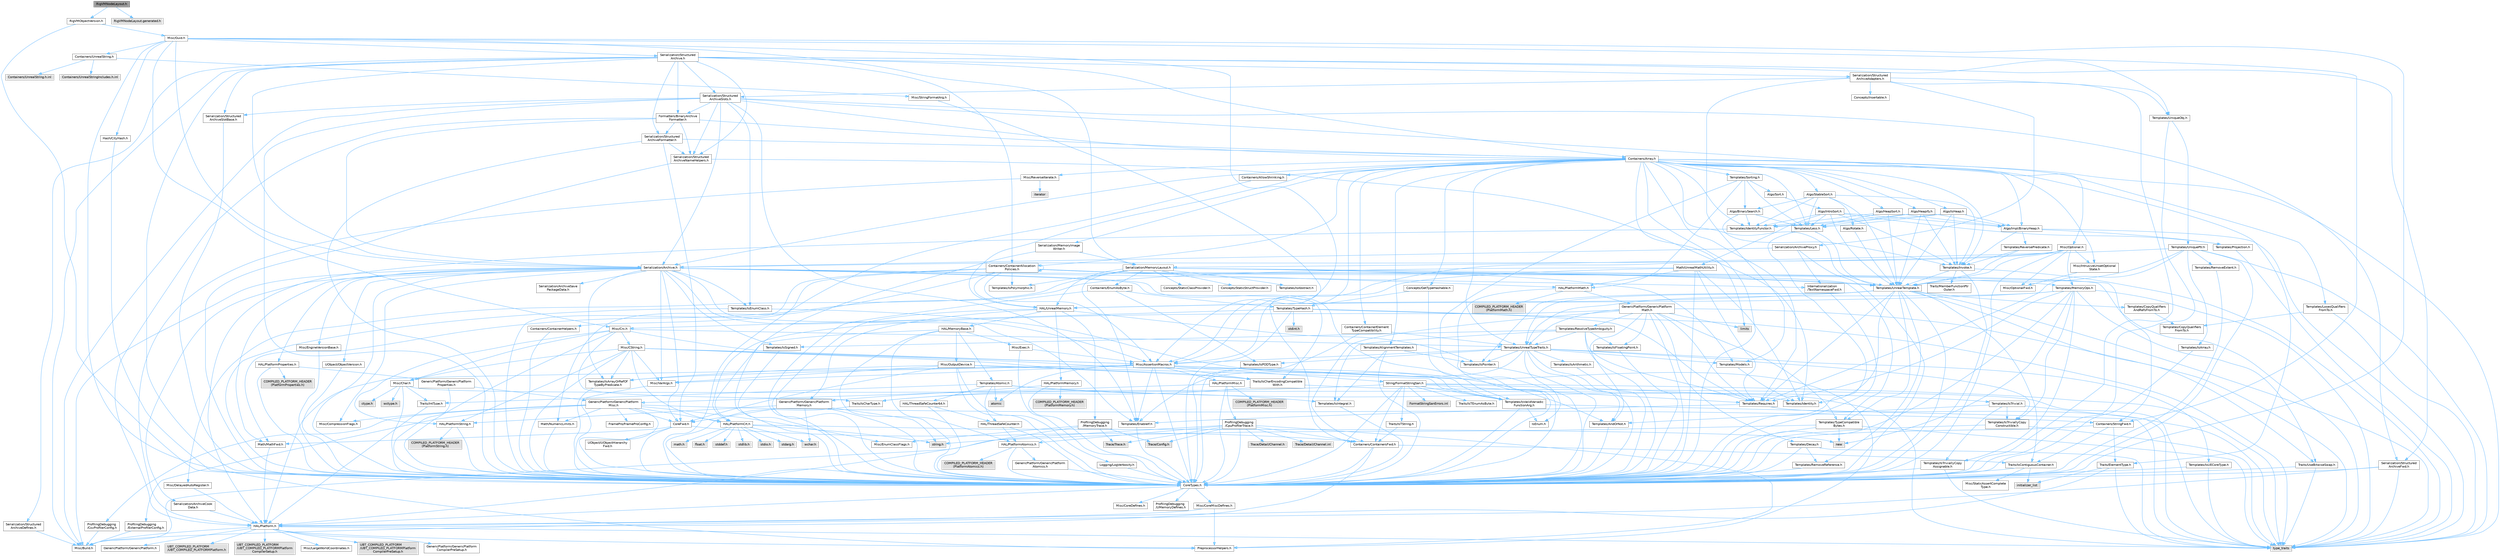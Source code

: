 digraph "RigVMNodeLayout.h"
{
 // INTERACTIVE_SVG=YES
 // LATEX_PDF_SIZE
  bgcolor="transparent";
  edge [fontname=Helvetica,fontsize=10,labelfontname=Helvetica,labelfontsize=10];
  node [fontname=Helvetica,fontsize=10,shape=box,height=0.2,width=0.4];
  Node1 [id="Node000001",label="RigVMNodeLayout.h",height=0.2,width=0.4,color="gray40", fillcolor="grey60", style="filled", fontcolor="black",tooltip=" "];
  Node1 -> Node2 [id="edge1_Node000001_Node000002",color="steelblue1",style="solid",tooltip=" "];
  Node2 [id="Node000002",label="RigVMObjectVersion.h",height=0.2,width=0.4,color="grey40", fillcolor="white", style="filled",URL="$d3/d2f/RigVMObjectVersion_8h.html",tooltip=" "];
  Node2 -> Node3 [id="edge2_Node000002_Node000003",color="steelblue1",style="solid",tooltip=" "];
  Node3 [id="Node000003",label="CoreTypes.h",height=0.2,width=0.4,color="grey40", fillcolor="white", style="filled",URL="$dc/dec/CoreTypes_8h.html",tooltip=" "];
  Node3 -> Node4 [id="edge3_Node000003_Node000004",color="steelblue1",style="solid",tooltip=" "];
  Node4 [id="Node000004",label="HAL/Platform.h",height=0.2,width=0.4,color="grey40", fillcolor="white", style="filled",URL="$d9/dd0/Platform_8h.html",tooltip=" "];
  Node4 -> Node5 [id="edge4_Node000004_Node000005",color="steelblue1",style="solid",tooltip=" "];
  Node5 [id="Node000005",label="Misc/Build.h",height=0.2,width=0.4,color="grey40", fillcolor="white", style="filled",URL="$d3/dbb/Build_8h.html",tooltip=" "];
  Node4 -> Node6 [id="edge5_Node000004_Node000006",color="steelblue1",style="solid",tooltip=" "];
  Node6 [id="Node000006",label="Misc/LargeWorldCoordinates.h",height=0.2,width=0.4,color="grey40", fillcolor="white", style="filled",URL="$d2/dcb/LargeWorldCoordinates_8h.html",tooltip=" "];
  Node4 -> Node7 [id="edge6_Node000004_Node000007",color="steelblue1",style="solid",tooltip=" "];
  Node7 [id="Node000007",label="type_traits",height=0.2,width=0.4,color="grey60", fillcolor="#E0E0E0", style="filled",tooltip=" "];
  Node4 -> Node8 [id="edge7_Node000004_Node000008",color="steelblue1",style="solid",tooltip=" "];
  Node8 [id="Node000008",label="PreprocessorHelpers.h",height=0.2,width=0.4,color="grey40", fillcolor="white", style="filled",URL="$db/ddb/PreprocessorHelpers_8h.html",tooltip=" "];
  Node4 -> Node9 [id="edge8_Node000004_Node000009",color="steelblue1",style="solid",tooltip=" "];
  Node9 [id="Node000009",label="UBT_COMPILED_PLATFORM\l/UBT_COMPILED_PLATFORMPlatform\lCompilerPreSetup.h",height=0.2,width=0.4,color="grey60", fillcolor="#E0E0E0", style="filled",tooltip=" "];
  Node4 -> Node10 [id="edge9_Node000004_Node000010",color="steelblue1",style="solid",tooltip=" "];
  Node10 [id="Node000010",label="GenericPlatform/GenericPlatform\lCompilerPreSetup.h",height=0.2,width=0.4,color="grey40", fillcolor="white", style="filled",URL="$d9/dc8/GenericPlatformCompilerPreSetup_8h.html",tooltip=" "];
  Node4 -> Node11 [id="edge10_Node000004_Node000011",color="steelblue1",style="solid",tooltip=" "];
  Node11 [id="Node000011",label="GenericPlatform/GenericPlatform.h",height=0.2,width=0.4,color="grey40", fillcolor="white", style="filled",URL="$d6/d84/GenericPlatform_8h.html",tooltip=" "];
  Node4 -> Node12 [id="edge11_Node000004_Node000012",color="steelblue1",style="solid",tooltip=" "];
  Node12 [id="Node000012",label="UBT_COMPILED_PLATFORM\l/UBT_COMPILED_PLATFORMPlatform.h",height=0.2,width=0.4,color="grey60", fillcolor="#E0E0E0", style="filled",tooltip=" "];
  Node4 -> Node13 [id="edge12_Node000004_Node000013",color="steelblue1",style="solid",tooltip=" "];
  Node13 [id="Node000013",label="UBT_COMPILED_PLATFORM\l/UBT_COMPILED_PLATFORMPlatform\lCompilerSetup.h",height=0.2,width=0.4,color="grey60", fillcolor="#E0E0E0", style="filled",tooltip=" "];
  Node3 -> Node14 [id="edge13_Node000003_Node000014",color="steelblue1",style="solid",tooltip=" "];
  Node14 [id="Node000014",label="ProfilingDebugging\l/UMemoryDefines.h",height=0.2,width=0.4,color="grey40", fillcolor="white", style="filled",URL="$d2/da2/UMemoryDefines_8h.html",tooltip=" "];
  Node3 -> Node15 [id="edge14_Node000003_Node000015",color="steelblue1",style="solid",tooltip=" "];
  Node15 [id="Node000015",label="Misc/CoreMiscDefines.h",height=0.2,width=0.4,color="grey40", fillcolor="white", style="filled",URL="$da/d38/CoreMiscDefines_8h.html",tooltip=" "];
  Node15 -> Node4 [id="edge15_Node000015_Node000004",color="steelblue1",style="solid",tooltip=" "];
  Node15 -> Node8 [id="edge16_Node000015_Node000008",color="steelblue1",style="solid",tooltip=" "];
  Node3 -> Node16 [id="edge17_Node000003_Node000016",color="steelblue1",style="solid",tooltip=" "];
  Node16 [id="Node000016",label="Misc/CoreDefines.h",height=0.2,width=0.4,color="grey40", fillcolor="white", style="filled",URL="$d3/dd2/CoreDefines_8h.html",tooltip=" "];
  Node2 -> Node17 [id="edge18_Node000002_Node000017",color="steelblue1",style="solid",tooltip=" "];
  Node17 [id="Node000017",label="Misc/Guid.h",height=0.2,width=0.4,color="grey40", fillcolor="white", style="filled",URL="$d6/d2a/Guid_8h.html",tooltip=" "];
  Node17 -> Node18 [id="edge19_Node000017_Node000018",color="steelblue1",style="solid",tooltip=" "];
  Node18 [id="Node000018",label="Containers/StringFwd.h",height=0.2,width=0.4,color="grey40", fillcolor="white", style="filled",URL="$df/d37/StringFwd_8h.html",tooltip=" "];
  Node18 -> Node3 [id="edge20_Node000018_Node000003",color="steelblue1",style="solid",tooltip=" "];
  Node18 -> Node19 [id="edge21_Node000018_Node000019",color="steelblue1",style="solid",tooltip=" "];
  Node19 [id="Node000019",label="Traits/ElementType.h",height=0.2,width=0.4,color="grey40", fillcolor="white", style="filled",URL="$d5/d4f/ElementType_8h.html",tooltip=" "];
  Node19 -> Node4 [id="edge22_Node000019_Node000004",color="steelblue1",style="solid",tooltip=" "];
  Node19 -> Node20 [id="edge23_Node000019_Node000020",color="steelblue1",style="solid",tooltip=" "];
  Node20 [id="Node000020",label="initializer_list",height=0.2,width=0.4,color="grey60", fillcolor="#E0E0E0", style="filled",tooltip=" "];
  Node19 -> Node7 [id="edge24_Node000019_Node000007",color="steelblue1",style="solid",tooltip=" "];
  Node18 -> Node21 [id="edge25_Node000018_Node000021",color="steelblue1",style="solid",tooltip=" "];
  Node21 [id="Node000021",label="Traits/IsContiguousContainer.h",height=0.2,width=0.4,color="grey40", fillcolor="white", style="filled",URL="$d5/d3c/IsContiguousContainer_8h.html",tooltip=" "];
  Node21 -> Node3 [id="edge26_Node000021_Node000003",color="steelblue1",style="solid",tooltip=" "];
  Node21 -> Node22 [id="edge27_Node000021_Node000022",color="steelblue1",style="solid",tooltip=" "];
  Node22 [id="Node000022",label="Misc/StaticAssertComplete\lType.h",height=0.2,width=0.4,color="grey40", fillcolor="white", style="filled",URL="$d5/d4e/StaticAssertCompleteType_8h.html",tooltip=" "];
  Node21 -> Node20 [id="edge28_Node000021_Node000020",color="steelblue1",style="solid",tooltip=" "];
  Node17 -> Node23 [id="edge29_Node000017_Node000023",color="steelblue1",style="solid",tooltip=" "];
  Node23 [id="Node000023",label="Containers/UnrealString.h",height=0.2,width=0.4,color="grey40", fillcolor="white", style="filled",URL="$d5/dba/UnrealString_8h.html",tooltip=" "];
  Node23 -> Node24 [id="edge30_Node000023_Node000024",color="steelblue1",style="solid",tooltip=" "];
  Node24 [id="Node000024",label="Containers/UnrealStringIncludes.h.inl",height=0.2,width=0.4,color="grey60", fillcolor="#E0E0E0", style="filled",tooltip=" "];
  Node23 -> Node25 [id="edge31_Node000023_Node000025",color="steelblue1",style="solid",tooltip=" "];
  Node25 [id="Node000025",label="Containers/UnrealString.h.inl",height=0.2,width=0.4,color="grey60", fillcolor="#E0E0E0", style="filled",tooltip=" "];
  Node23 -> Node26 [id="edge32_Node000023_Node000026",color="steelblue1",style="solid",tooltip=" "];
  Node26 [id="Node000026",label="Misc/StringFormatArg.h",height=0.2,width=0.4,color="grey40", fillcolor="white", style="filled",URL="$d2/d16/StringFormatArg_8h.html",tooltip=" "];
  Node26 -> Node27 [id="edge33_Node000026_Node000027",color="steelblue1",style="solid",tooltip=" "];
  Node27 [id="Node000027",label="Containers/ContainersFwd.h",height=0.2,width=0.4,color="grey40", fillcolor="white", style="filled",URL="$d4/d0a/ContainersFwd_8h.html",tooltip=" "];
  Node27 -> Node4 [id="edge34_Node000027_Node000004",color="steelblue1",style="solid",tooltip=" "];
  Node27 -> Node3 [id="edge35_Node000027_Node000003",color="steelblue1",style="solid",tooltip=" "];
  Node27 -> Node21 [id="edge36_Node000027_Node000021",color="steelblue1",style="solid",tooltip=" "];
  Node17 -> Node3 [id="edge37_Node000017_Node000003",color="steelblue1",style="solid",tooltip=" "];
  Node17 -> Node8 [id="edge38_Node000017_Node000008",color="steelblue1",style="solid",tooltip=" "];
  Node17 -> Node28 [id="edge39_Node000017_Node000028",color="steelblue1",style="solid",tooltip=" "];
  Node28 [id="Node000028",label="Hash/CityHash.h",height=0.2,width=0.4,color="grey40", fillcolor="white", style="filled",URL="$d0/d13/CityHash_8h.html",tooltip=" "];
  Node28 -> Node3 [id="edge40_Node000028_Node000003",color="steelblue1",style="solid",tooltip=" "];
  Node17 -> Node29 [id="edge41_Node000017_Node000029",color="steelblue1",style="solid",tooltip=" "];
  Node29 [id="Node000029",label="Misc/AssertionMacros.h",height=0.2,width=0.4,color="grey40", fillcolor="white", style="filled",URL="$d0/dfa/AssertionMacros_8h.html",tooltip=" "];
  Node29 -> Node3 [id="edge42_Node000029_Node000003",color="steelblue1",style="solid",tooltip=" "];
  Node29 -> Node4 [id="edge43_Node000029_Node000004",color="steelblue1",style="solid",tooltip=" "];
  Node29 -> Node30 [id="edge44_Node000029_Node000030",color="steelblue1",style="solid",tooltip=" "];
  Node30 [id="Node000030",label="HAL/PlatformMisc.h",height=0.2,width=0.4,color="grey40", fillcolor="white", style="filled",URL="$d0/df5/PlatformMisc_8h.html",tooltip=" "];
  Node30 -> Node3 [id="edge45_Node000030_Node000003",color="steelblue1",style="solid",tooltip=" "];
  Node30 -> Node31 [id="edge46_Node000030_Node000031",color="steelblue1",style="solid",tooltip=" "];
  Node31 [id="Node000031",label="GenericPlatform/GenericPlatform\lMisc.h",height=0.2,width=0.4,color="grey40", fillcolor="white", style="filled",URL="$db/d9a/GenericPlatformMisc_8h.html",tooltip=" "];
  Node31 -> Node18 [id="edge47_Node000031_Node000018",color="steelblue1",style="solid",tooltip=" "];
  Node31 -> Node32 [id="edge48_Node000031_Node000032",color="steelblue1",style="solid",tooltip=" "];
  Node32 [id="Node000032",label="CoreFwd.h",height=0.2,width=0.4,color="grey40", fillcolor="white", style="filled",URL="$d1/d1e/CoreFwd_8h.html",tooltip=" "];
  Node32 -> Node3 [id="edge49_Node000032_Node000003",color="steelblue1",style="solid",tooltip=" "];
  Node32 -> Node27 [id="edge50_Node000032_Node000027",color="steelblue1",style="solid",tooltip=" "];
  Node32 -> Node33 [id="edge51_Node000032_Node000033",color="steelblue1",style="solid",tooltip=" "];
  Node33 [id="Node000033",label="Math/MathFwd.h",height=0.2,width=0.4,color="grey40", fillcolor="white", style="filled",URL="$d2/d10/MathFwd_8h.html",tooltip=" "];
  Node33 -> Node4 [id="edge52_Node000033_Node000004",color="steelblue1",style="solid",tooltip=" "];
  Node32 -> Node34 [id="edge53_Node000032_Node000034",color="steelblue1",style="solid",tooltip=" "];
  Node34 [id="Node000034",label="UObject/UObjectHierarchy\lFwd.h",height=0.2,width=0.4,color="grey40", fillcolor="white", style="filled",URL="$d3/d13/UObjectHierarchyFwd_8h.html",tooltip=" "];
  Node31 -> Node3 [id="edge54_Node000031_Node000003",color="steelblue1",style="solid",tooltip=" "];
  Node31 -> Node35 [id="edge55_Node000031_Node000035",color="steelblue1",style="solid",tooltip=" "];
  Node35 [id="Node000035",label="FramePro/FrameProConfig.h",height=0.2,width=0.4,color="grey40", fillcolor="white", style="filled",URL="$d7/d90/FrameProConfig_8h.html",tooltip=" "];
  Node31 -> Node36 [id="edge56_Node000031_Node000036",color="steelblue1",style="solid",tooltip=" "];
  Node36 [id="Node000036",label="HAL/PlatformCrt.h",height=0.2,width=0.4,color="grey40", fillcolor="white", style="filled",URL="$d8/d75/PlatformCrt_8h.html",tooltip=" "];
  Node36 -> Node37 [id="edge57_Node000036_Node000037",color="steelblue1",style="solid",tooltip=" "];
  Node37 [id="Node000037",label="new",height=0.2,width=0.4,color="grey60", fillcolor="#E0E0E0", style="filled",tooltip=" "];
  Node36 -> Node38 [id="edge58_Node000036_Node000038",color="steelblue1",style="solid",tooltip=" "];
  Node38 [id="Node000038",label="wchar.h",height=0.2,width=0.4,color="grey60", fillcolor="#E0E0E0", style="filled",tooltip=" "];
  Node36 -> Node39 [id="edge59_Node000036_Node000039",color="steelblue1",style="solid",tooltip=" "];
  Node39 [id="Node000039",label="stddef.h",height=0.2,width=0.4,color="grey60", fillcolor="#E0E0E0", style="filled",tooltip=" "];
  Node36 -> Node40 [id="edge60_Node000036_Node000040",color="steelblue1",style="solid",tooltip=" "];
  Node40 [id="Node000040",label="stdlib.h",height=0.2,width=0.4,color="grey60", fillcolor="#E0E0E0", style="filled",tooltip=" "];
  Node36 -> Node41 [id="edge61_Node000036_Node000041",color="steelblue1",style="solid",tooltip=" "];
  Node41 [id="Node000041",label="stdio.h",height=0.2,width=0.4,color="grey60", fillcolor="#E0E0E0", style="filled",tooltip=" "];
  Node36 -> Node42 [id="edge62_Node000036_Node000042",color="steelblue1",style="solid",tooltip=" "];
  Node42 [id="Node000042",label="stdarg.h",height=0.2,width=0.4,color="grey60", fillcolor="#E0E0E0", style="filled",tooltip=" "];
  Node36 -> Node43 [id="edge63_Node000036_Node000043",color="steelblue1",style="solid",tooltip=" "];
  Node43 [id="Node000043",label="math.h",height=0.2,width=0.4,color="grey60", fillcolor="#E0E0E0", style="filled",tooltip=" "];
  Node36 -> Node44 [id="edge64_Node000036_Node000044",color="steelblue1",style="solid",tooltip=" "];
  Node44 [id="Node000044",label="float.h",height=0.2,width=0.4,color="grey60", fillcolor="#E0E0E0", style="filled",tooltip=" "];
  Node36 -> Node45 [id="edge65_Node000036_Node000045",color="steelblue1",style="solid",tooltip=" "];
  Node45 [id="Node000045",label="string.h",height=0.2,width=0.4,color="grey60", fillcolor="#E0E0E0", style="filled",tooltip=" "];
  Node31 -> Node46 [id="edge66_Node000031_Node000046",color="steelblue1",style="solid",tooltip=" "];
  Node46 [id="Node000046",label="Math/NumericLimits.h",height=0.2,width=0.4,color="grey40", fillcolor="white", style="filled",URL="$df/d1b/NumericLimits_8h.html",tooltip=" "];
  Node46 -> Node3 [id="edge67_Node000046_Node000003",color="steelblue1",style="solid",tooltip=" "];
  Node31 -> Node47 [id="edge68_Node000031_Node000047",color="steelblue1",style="solid",tooltip=" "];
  Node47 [id="Node000047",label="Misc/CompressionFlags.h",height=0.2,width=0.4,color="grey40", fillcolor="white", style="filled",URL="$d9/d76/CompressionFlags_8h.html",tooltip=" "];
  Node31 -> Node48 [id="edge69_Node000031_Node000048",color="steelblue1",style="solid",tooltip=" "];
  Node48 [id="Node000048",label="Misc/EnumClassFlags.h",height=0.2,width=0.4,color="grey40", fillcolor="white", style="filled",URL="$d8/de7/EnumClassFlags_8h.html",tooltip=" "];
  Node31 -> Node49 [id="edge70_Node000031_Node000049",color="steelblue1",style="solid",tooltip=" "];
  Node49 [id="Node000049",label="ProfilingDebugging\l/CsvProfilerConfig.h",height=0.2,width=0.4,color="grey40", fillcolor="white", style="filled",URL="$d3/d88/CsvProfilerConfig_8h.html",tooltip=" "];
  Node49 -> Node5 [id="edge71_Node000049_Node000005",color="steelblue1",style="solid",tooltip=" "];
  Node31 -> Node50 [id="edge72_Node000031_Node000050",color="steelblue1",style="solid",tooltip=" "];
  Node50 [id="Node000050",label="ProfilingDebugging\l/ExternalProfilerConfig.h",height=0.2,width=0.4,color="grey40", fillcolor="white", style="filled",URL="$d3/dbb/ExternalProfilerConfig_8h.html",tooltip=" "];
  Node50 -> Node5 [id="edge73_Node000050_Node000005",color="steelblue1",style="solid",tooltip=" "];
  Node30 -> Node51 [id="edge74_Node000030_Node000051",color="steelblue1",style="solid",tooltip=" "];
  Node51 [id="Node000051",label="COMPILED_PLATFORM_HEADER\l(PlatformMisc.h)",height=0.2,width=0.4,color="grey60", fillcolor="#E0E0E0", style="filled",tooltip=" "];
  Node30 -> Node52 [id="edge75_Node000030_Node000052",color="steelblue1",style="solid",tooltip=" "];
  Node52 [id="Node000052",label="ProfilingDebugging\l/CpuProfilerTrace.h",height=0.2,width=0.4,color="grey40", fillcolor="white", style="filled",URL="$da/dcb/CpuProfilerTrace_8h.html",tooltip=" "];
  Node52 -> Node3 [id="edge76_Node000052_Node000003",color="steelblue1",style="solid",tooltip=" "];
  Node52 -> Node27 [id="edge77_Node000052_Node000027",color="steelblue1",style="solid",tooltip=" "];
  Node52 -> Node53 [id="edge78_Node000052_Node000053",color="steelblue1",style="solid",tooltip=" "];
  Node53 [id="Node000053",label="HAL/PlatformAtomics.h",height=0.2,width=0.4,color="grey40", fillcolor="white", style="filled",URL="$d3/d36/PlatformAtomics_8h.html",tooltip=" "];
  Node53 -> Node3 [id="edge79_Node000053_Node000003",color="steelblue1",style="solid",tooltip=" "];
  Node53 -> Node54 [id="edge80_Node000053_Node000054",color="steelblue1",style="solid",tooltip=" "];
  Node54 [id="Node000054",label="GenericPlatform/GenericPlatform\lAtomics.h",height=0.2,width=0.4,color="grey40", fillcolor="white", style="filled",URL="$da/d72/GenericPlatformAtomics_8h.html",tooltip=" "];
  Node54 -> Node3 [id="edge81_Node000054_Node000003",color="steelblue1",style="solid",tooltip=" "];
  Node53 -> Node55 [id="edge82_Node000053_Node000055",color="steelblue1",style="solid",tooltip=" "];
  Node55 [id="Node000055",label="COMPILED_PLATFORM_HEADER\l(PlatformAtomics.h)",height=0.2,width=0.4,color="grey60", fillcolor="#E0E0E0", style="filled",tooltip=" "];
  Node52 -> Node8 [id="edge83_Node000052_Node000008",color="steelblue1",style="solid",tooltip=" "];
  Node52 -> Node5 [id="edge84_Node000052_Node000005",color="steelblue1",style="solid",tooltip=" "];
  Node52 -> Node56 [id="edge85_Node000052_Node000056",color="steelblue1",style="solid",tooltip=" "];
  Node56 [id="Node000056",label="Trace/Config.h",height=0.2,width=0.4,color="grey60", fillcolor="#E0E0E0", style="filled",tooltip=" "];
  Node52 -> Node57 [id="edge86_Node000052_Node000057",color="steelblue1",style="solid",tooltip=" "];
  Node57 [id="Node000057",label="Trace/Detail/Channel.h",height=0.2,width=0.4,color="grey60", fillcolor="#E0E0E0", style="filled",tooltip=" "];
  Node52 -> Node58 [id="edge87_Node000052_Node000058",color="steelblue1",style="solid",tooltip=" "];
  Node58 [id="Node000058",label="Trace/Detail/Channel.inl",height=0.2,width=0.4,color="grey60", fillcolor="#E0E0E0", style="filled",tooltip=" "];
  Node52 -> Node59 [id="edge88_Node000052_Node000059",color="steelblue1",style="solid",tooltip=" "];
  Node59 [id="Node000059",label="Trace/Trace.h",height=0.2,width=0.4,color="grey60", fillcolor="#E0E0E0", style="filled",tooltip=" "];
  Node29 -> Node8 [id="edge89_Node000029_Node000008",color="steelblue1",style="solid",tooltip=" "];
  Node29 -> Node60 [id="edge90_Node000029_Node000060",color="steelblue1",style="solid",tooltip=" "];
  Node60 [id="Node000060",label="Templates/EnableIf.h",height=0.2,width=0.4,color="grey40", fillcolor="white", style="filled",URL="$d7/d60/EnableIf_8h.html",tooltip=" "];
  Node60 -> Node3 [id="edge91_Node000060_Node000003",color="steelblue1",style="solid",tooltip=" "];
  Node29 -> Node61 [id="edge92_Node000029_Node000061",color="steelblue1",style="solid",tooltip=" "];
  Node61 [id="Node000061",label="Templates/IsArrayOrRefOf\lTypeByPredicate.h",height=0.2,width=0.4,color="grey40", fillcolor="white", style="filled",URL="$d6/da1/IsArrayOrRefOfTypeByPredicate_8h.html",tooltip=" "];
  Node61 -> Node3 [id="edge93_Node000061_Node000003",color="steelblue1",style="solid",tooltip=" "];
  Node29 -> Node62 [id="edge94_Node000029_Node000062",color="steelblue1",style="solid",tooltip=" "];
  Node62 [id="Node000062",label="Templates/IsValidVariadic\lFunctionArg.h",height=0.2,width=0.4,color="grey40", fillcolor="white", style="filled",URL="$d0/dc8/IsValidVariadicFunctionArg_8h.html",tooltip=" "];
  Node62 -> Node3 [id="edge95_Node000062_Node000003",color="steelblue1",style="solid",tooltip=" "];
  Node62 -> Node63 [id="edge96_Node000062_Node000063",color="steelblue1",style="solid",tooltip=" "];
  Node63 [id="Node000063",label="IsEnum.h",height=0.2,width=0.4,color="grey40", fillcolor="white", style="filled",URL="$d4/de5/IsEnum_8h.html",tooltip=" "];
  Node62 -> Node7 [id="edge97_Node000062_Node000007",color="steelblue1",style="solid",tooltip=" "];
  Node29 -> Node64 [id="edge98_Node000029_Node000064",color="steelblue1",style="solid",tooltip=" "];
  Node64 [id="Node000064",label="Traits/IsCharEncodingCompatible\lWith.h",height=0.2,width=0.4,color="grey40", fillcolor="white", style="filled",URL="$df/dd1/IsCharEncodingCompatibleWith_8h.html",tooltip=" "];
  Node64 -> Node7 [id="edge99_Node000064_Node000007",color="steelblue1",style="solid",tooltip=" "];
  Node64 -> Node65 [id="edge100_Node000064_Node000065",color="steelblue1",style="solid",tooltip=" "];
  Node65 [id="Node000065",label="Traits/IsCharType.h",height=0.2,width=0.4,color="grey40", fillcolor="white", style="filled",URL="$db/d51/IsCharType_8h.html",tooltip=" "];
  Node65 -> Node3 [id="edge101_Node000065_Node000003",color="steelblue1",style="solid",tooltip=" "];
  Node29 -> Node66 [id="edge102_Node000029_Node000066",color="steelblue1",style="solid",tooltip=" "];
  Node66 [id="Node000066",label="Misc/VarArgs.h",height=0.2,width=0.4,color="grey40", fillcolor="white", style="filled",URL="$d5/d6f/VarArgs_8h.html",tooltip=" "];
  Node66 -> Node3 [id="edge103_Node000066_Node000003",color="steelblue1",style="solid",tooltip=" "];
  Node29 -> Node67 [id="edge104_Node000029_Node000067",color="steelblue1",style="solid",tooltip=" "];
  Node67 [id="Node000067",label="String/FormatStringSan.h",height=0.2,width=0.4,color="grey40", fillcolor="white", style="filled",URL="$d3/d8b/FormatStringSan_8h.html",tooltip=" "];
  Node67 -> Node7 [id="edge105_Node000067_Node000007",color="steelblue1",style="solid",tooltip=" "];
  Node67 -> Node3 [id="edge106_Node000067_Node000003",color="steelblue1",style="solid",tooltip=" "];
  Node67 -> Node68 [id="edge107_Node000067_Node000068",color="steelblue1",style="solid",tooltip=" "];
  Node68 [id="Node000068",label="Templates/Requires.h",height=0.2,width=0.4,color="grey40", fillcolor="white", style="filled",URL="$dc/d96/Requires_8h.html",tooltip=" "];
  Node68 -> Node60 [id="edge108_Node000068_Node000060",color="steelblue1",style="solid",tooltip=" "];
  Node68 -> Node7 [id="edge109_Node000068_Node000007",color="steelblue1",style="solid",tooltip=" "];
  Node67 -> Node69 [id="edge110_Node000067_Node000069",color="steelblue1",style="solid",tooltip=" "];
  Node69 [id="Node000069",label="Templates/Identity.h",height=0.2,width=0.4,color="grey40", fillcolor="white", style="filled",URL="$d0/dd5/Identity_8h.html",tooltip=" "];
  Node67 -> Node62 [id="edge111_Node000067_Node000062",color="steelblue1",style="solid",tooltip=" "];
  Node67 -> Node65 [id="edge112_Node000067_Node000065",color="steelblue1",style="solid",tooltip=" "];
  Node67 -> Node70 [id="edge113_Node000067_Node000070",color="steelblue1",style="solid",tooltip=" "];
  Node70 [id="Node000070",label="Traits/IsTEnumAsByte.h",height=0.2,width=0.4,color="grey40", fillcolor="white", style="filled",URL="$d1/de6/IsTEnumAsByte_8h.html",tooltip=" "];
  Node67 -> Node71 [id="edge114_Node000067_Node000071",color="steelblue1",style="solid",tooltip=" "];
  Node71 [id="Node000071",label="Traits/IsTString.h",height=0.2,width=0.4,color="grey40", fillcolor="white", style="filled",URL="$d0/df8/IsTString_8h.html",tooltip=" "];
  Node71 -> Node27 [id="edge115_Node000071_Node000027",color="steelblue1",style="solid",tooltip=" "];
  Node67 -> Node27 [id="edge116_Node000067_Node000027",color="steelblue1",style="solid",tooltip=" "];
  Node67 -> Node72 [id="edge117_Node000067_Node000072",color="steelblue1",style="solid",tooltip=" "];
  Node72 [id="Node000072",label="FormatStringSanErrors.inl",height=0.2,width=0.4,color="grey60", fillcolor="#E0E0E0", style="filled",tooltip=" "];
  Node29 -> Node73 [id="edge118_Node000029_Node000073",color="steelblue1",style="solid",tooltip=" "];
  Node73 [id="Node000073",label="atomic",height=0.2,width=0.4,color="grey60", fillcolor="#E0E0E0", style="filled",tooltip=" "];
  Node17 -> Node74 [id="edge119_Node000017_Node000074",color="steelblue1",style="solid",tooltip=" "];
  Node74 [id="Node000074",label="Misc/Crc.h",height=0.2,width=0.4,color="grey40", fillcolor="white", style="filled",URL="$d4/dd2/Crc_8h.html",tooltip=" "];
  Node74 -> Node3 [id="edge120_Node000074_Node000003",color="steelblue1",style="solid",tooltip=" "];
  Node74 -> Node75 [id="edge121_Node000074_Node000075",color="steelblue1",style="solid",tooltip=" "];
  Node75 [id="Node000075",label="HAL/PlatformString.h",height=0.2,width=0.4,color="grey40", fillcolor="white", style="filled",URL="$db/db5/PlatformString_8h.html",tooltip=" "];
  Node75 -> Node3 [id="edge122_Node000075_Node000003",color="steelblue1",style="solid",tooltip=" "];
  Node75 -> Node76 [id="edge123_Node000075_Node000076",color="steelblue1",style="solid",tooltip=" "];
  Node76 [id="Node000076",label="COMPILED_PLATFORM_HEADER\l(PlatformString.h)",height=0.2,width=0.4,color="grey60", fillcolor="#E0E0E0", style="filled",tooltip=" "];
  Node74 -> Node29 [id="edge124_Node000074_Node000029",color="steelblue1",style="solid",tooltip=" "];
  Node74 -> Node77 [id="edge125_Node000074_Node000077",color="steelblue1",style="solid",tooltip=" "];
  Node77 [id="Node000077",label="Misc/CString.h",height=0.2,width=0.4,color="grey40", fillcolor="white", style="filled",URL="$d2/d49/CString_8h.html",tooltip=" "];
  Node77 -> Node3 [id="edge126_Node000077_Node000003",color="steelblue1",style="solid",tooltip=" "];
  Node77 -> Node36 [id="edge127_Node000077_Node000036",color="steelblue1",style="solid",tooltip=" "];
  Node77 -> Node75 [id="edge128_Node000077_Node000075",color="steelblue1",style="solid",tooltip=" "];
  Node77 -> Node29 [id="edge129_Node000077_Node000029",color="steelblue1",style="solid",tooltip=" "];
  Node77 -> Node78 [id="edge130_Node000077_Node000078",color="steelblue1",style="solid",tooltip=" "];
  Node78 [id="Node000078",label="Misc/Char.h",height=0.2,width=0.4,color="grey40", fillcolor="white", style="filled",URL="$d0/d58/Char_8h.html",tooltip=" "];
  Node78 -> Node3 [id="edge131_Node000078_Node000003",color="steelblue1",style="solid",tooltip=" "];
  Node78 -> Node79 [id="edge132_Node000078_Node000079",color="steelblue1",style="solid",tooltip=" "];
  Node79 [id="Node000079",label="Traits/IntType.h",height=0.2,width=0.4,color="grey40", fillcolor="white", style="filled",URL="$d7/deb/IntType_8h.html",tooltip=" "];
  Node79 -> Node4 [id="edge133_Node000079_Node000004",color="steelblue1",style="solid",tooltip=" "];
  Node78 -> Node80 [id="edge134_Node000078_Node000080",color="steelblue1",style="solid",tooltip=" "];
  Node80 [id="Node000080",label="ctype.h",height=0.2,width=0.4,color="grey60", fillcolor="#E0E0E0", style="filled",tooltip=" "];
  Node78 -> Node81 [id="edge135_Node000078_Node000081",color="steelblue1",style="solid",tooltip=" "];
  Node81 [id="Node000081",label="wctype.h",height=0.2,width=0.4,color="grey60", fillcolor="#E0E0E0", style="filled",tooltip=" "];
  Node78 -> Node7 [id="edge136_Node000078_Node000007",color="steelblue1",style="solid",tooltip=" "];
  Node77 -> Node66 [id="edge137_Node000077_Node000066",color="steelblue1",style="solid",tooltip=" "];
  Node77 -> Node61 [id="edge138_Node000077_Node000061",color="steelblue1",style="solid",tooltip=" "];
  Node77 -> Node62 [id="edge139_Node000077_Node000062",color="steelblue1",style="solid",tooltip=" "];
  Node77 -> Node64 [id="edge140_Node000077_Node000064",color="steelblue1",style="solid",tooltip=" "];
  Node74 -> Node78 [id="edge141_Node000074_Node000078",color="steelblue1",style="solid",tooltip=" "];
  Node74 -> Node82 [id="edge142_Node000074_Node000082",color="steelblue1",style="solid",tooltip=" "];
  Node82 [id="Node000082",label="Templates/UnrealTypeTraits.h",height=0.2,width=0.4,color="grey40", fillcolor="white", style="filled",URL="$d2/d2d/UnrealTypeTraits_8h.html",tooltip=" "];
  Node82 -> Node3 [id="edge143_Node000082_Node000003",color="steelblue1",style="solid",tooltip=" "];
  Node82 -> Node83 [id="edge144_Node000082_Node000083",color="steelblue1",style="solid",tooltip=" "];
  Node83 [id="Node000083",label="Templates/IsPointer.h",height=0.2,width=0.4,color="grey40", fillcolor="white", style="filled",URL="$d7/d05/IsPointer_8h.html",tooltip=" "];
  Node83 -> Node3 [id="edge145_Node000083_Node000003",color="steelblue1",style="solid",tooltip=" "];
  Node82 -> Node29 [id="edge146_Node000082_Node000029",color="steelblue1",style="solid",tooltip=" "];
  Node82 -> Node84 [id="edge147_Node000082_Node000084",color="steelblue1",style="solid",tooltip=" "];
  Node84 [id="Node000084",label="Templates/AndOrNot.h",height=0.2,width=0.4,color="grey40", fillcolor="white", style="filled",URL="$db/d0a/AndOrNot_8h.html",tooltip=" "];
  Node84 -> Node3 [id="edge148_Node000084_Node000003",color="steelblue1",style="solid",tooltip=" "];
  Node82 -> Node60 [id="edge149_Node000082_Node000060",color="steelblue1",style="solid",tooltip=" "];
  Node82 -> Node85 [id="edge150_Node000082_Node000085",color="steelblue1",style="solid",tooltip=" "];
  Node85 [id="Node000085",label="Templates/IsArithmetic.h",height=0.2,width=0.4,color="grey40", fillcolor="white", style="filled",URL="$d2/d5d/IsArithmetic_8h.html",tooltip=" "];
  Node85 -> Node3 [id="edge151_Node000085_Node000003",color="steelblue1",style="solid",tooltip=" "];
  Node82 -> Node63 [id="edge152_Node000082_Node000063",color="steelblue1",style="solid",tooltip=" "];
  Node82 -> Node86 [id="edge153_Node000082_Node000086",color="steelblue1",style="solid",tooltip=" "];
  Node86 [id="Node000086",label="Templates/Models.h",height=0.2,width=0.4,color="grey40", fillcolor="white", style="filled",URL="$d3/d0c/Models_8h.html",tooltip=" "];
  Node86 -> Node69 [id="edge154_Node000086_Node000069",color="steelblue1",style="solid",tooltip=" "];
  Node82 -> Node87 [id="edge155_Node000082_Node000087",color="steelblue1",style="solid",tooltip=" "];
  Node87 [id="Node000087",label="Templates/IsPODType.h",height=0.2,width=0.4,color="grey40", fillcolor="white", style="filled",URL="$d7/db1/IsPODType_8h.html",tooltip=" "];
  Node87 -> Node3 [id="edge156_Node000087_Node000003",color="steelblue1",style="solid",tooltip=" "];
  Node82 -> Node88 [id="edge157_Node000082_Node000088",color="steelblue1",style="solid",tooltip=" "];
  Node88 [id="Node000088",label="Templates/IsUECoreType.h",height=0.2,width=0.4,color="grey40", fillcolor="white", style="filled",URL="$d1/db8/IsUECoreType_8h.html",tooltip=" "];
  Node88 -> Node3 [id="edge158_Node000088_Node000003",color="steelblue1",style="solid",tooltip=" "];
  Node88 -> Node7 [id="edge159_Node000088_Node000007",color="steelblue1",style="solid",tooltip=" "];
  Node82 -> Node89 [id="edge160_Node000082_Node000089",color="steelblue1",style="solid",tooltip=" "];
  Node89 [id="Node000089",label="Templates/IsTriviallyCopy\lConstructible.h",height=0.2,width=0.4,color="grey40", fillcolor="white", style="filled",URL="$d3/d78/IsTriviallyCopyConstructible_8h.html",tooltip=" "];
  Node89 -> Node3 [id="edge161_Node000089_Node000003",color="steelblue1",style="solid",tooltip=" "];
  Node89 -> Node7 [id="edge162_Node000089_Node000007",color="steelblue1",style="solid",tooltip=" "];
  Node74 -> Node65 [id="edge163_Node000074_Node000065",color="steelblue1",style="solid",tooltip=" "];
  Node17 -> Node90 [id="edge164_Node000017_Node000090",color="steelblue1",style="solid",tooltip=" "];
  Node90 [id="Node000090",label="Serialization/Archive.h",height=0.2,width=0.4,color="grey40", fillcolor="white", style="filled",URL="$d7/d3b/Archive_8h.html",tooltip=" "];
  Node90 -> Node32 [id="edge165_Node000090_Node000032",color="steelblue1",style="solid",tooltip=" "];
  Node90 -> Node3 [id="edge166_Node000090_Node000003",color="steelblue1",style="solid",tooltip=" "];
  Node90 -> Node91 [id="edge167_Node000090_Node000091",color="steelblue1",style="solid",tooltip=" "];
  Node91 [id="Node000091",label="HAL/PlatformProperties.h",height=0.2,width=0.4,color="grey40", fillcolor="white", style="filled",URL="$d9/db0/PlatformProperties_8h.html",tooltip=" "];
  Node91 -> Node3 [id="edge168_Node000091_Node000003",color="steelblue1",style="solid",tooltip=" "];
  Node91 -> Node92 [id="edge169_Node000091_Node000092",color="steelblue1",style="solid",tooltip=" "];
  Node92 [id="Node000092",label="GenericPlatform/GenericPlatform\lProperties.h",height=0.2,width=0.4,color="grey40", fillcolor="white", style="filled",URL="$d2/dcd/GenericPlatformProperties_8h.html",tooltip=" "];
  Node92 -> Node3 [id="edge170_Node000092_Node000003",color="steelblue1",style="solid",tooltip=" "];
  Node92 -> Node31 [id="edge171_Node000092_Node000031",color="steelblue1",style="solid",tooltip=" "];
  Node91 -> Node93 [id="edge172_Node000091_Node000093",color="steelblue1",style="solid",tooltip=" "];
  Node93 [id="Node000093",label="COMPILED_PLATFORM_HEADER\l(PlatformProperties.h)",height=0.2,width=0.4,color="grey60", fillcolor="#E0E0E0", style="filled",tooltip=" "];
  Node90 -> Node94 [id="edge173_Node000090_Node000094",color="steelblue1",style="solid",tooltip=" "];
  Node94 [id="Node000094",label="Internationalization\l/TextNamespaceFwd.h",height=0.2,width=0.4,color="grey40", fillcolor="white", style="filled",URL="$d8/d97/TextNamespaceFwd_8h.html",tooltip=" "];
  Node94 -> Node3 [id="edge174_Node000094_Node000003",color="steelblue1",style="solid",tooltip=" "];
  Node90 -> Node33 [id="edge175_Node000090_Node000033",color="steelblue1",style="solid",tooltip=" "];
  Node90 -> Node29 [id="edge176_Node000090_Node000029",color="steelblue1",style="solid",tooltip=" "];
  Node90 -> Node5 [id="edge177_Node000090_Node000005",color="steelblue1",style="solid",tooltip=" "];
  Node90 -> Node47 [id="edge178_Node000090_Node000047",color="steelblue1",style="solid",tooltip=" "];
  Node90 -> Node95 [id="edge179_Node000090_Node000095",color="steelblue1",style="solid",tooltip=" "];
  Node95 [id="Node000095",label="Misc/EngineVersionBase.h",height=0.2,width=0.4,color="grey40", fillcolor="white", style="filled",URL="$d5/d2b/EngineVersionBase_8h.html",tooltip=" "];
  Node95 -> Node3 [id="edge180_Node000095_Node000003",color="steelblue1",style="solid",tooltip=" "];
  Node90 -> Node66 [id="edge181_Node000090_Node000066",color="steelblue1",style="solid",tooltip=" "];
  Node90 -> Node96 [id="edge182_Node000090_Node000096",color="steelblue1",style="solid",tooltip=" "];
  Node96 [id="Node000096",label="Serialization/ArchiveCook\lData.h",height=0.2,width=0.4,color="grey40", fillcolor="white", style="filled",URL="$dc/db6/ArchiveCookData_8h.html",tooltip=" "];
  Node96 -> Node4 [id="edge183_Node000096_Node000004",color="steelblue1",style="solid",tooltip=" "];
  Node90 -> Node97 [id="edge184_Node000090_Node000097",color="steelblue1",style="solid",tooltip=" "];
  Node97 [id="Node000097",label="Serialization/ArchiveSave\lPackageData.h",height=0.2,width=0.4,color="grey40", fillcolor="white", style="filled",URL="$d1/d37/ArchiveSavePackageData_8h.html",tooltip=" "];
  Node90 -> Node60 [id="edge185_Node000090_Node000060",color="steelblue1",style="solid",tooltip=" "];
  Node90 -> Node61 [id="edge186_Node000090_Node000061",color="steelblue1",style="solid",tooltip=" "];
  Node90 -> Node98 [id="edge187_Node000090_Node000098",color="steelblue1",style="solid",tooltip=" "];
  Node98 [id="Node000098",label="Templates/IsEnumClass.h",height=0.2,width=0.4,color="grey40", fillcolor="white", style="filled",URL="$d7/d15/IsEnumClass_8h.html",tooltip=" "];
  Node98 -> Node3 [id="edge188_Node000098_Node000003",color="steelblue1",style="solid",tooltip=" "];
  Node98 -> Node84 [id="edge189_Node000098_Node000084",color="steelblue1",style="solid",tooltip=" "];
  Node90 -> Node99 [id="edge190_Node000090_Node000099",color="steelblue1",style="solid",tooltip=" "];
  Node99 [id="Node000099",label="Templates/IsSigned.h",height=0.2,width=0.4,color="grey40", fillcolor="white", style="filled",URL="$d8/dd8/IsSigned_8h.html",tooltip=" "];
  Node99 -> Node3 [id="edge191_Node000099_Node000003",color="steelblue1",style="solid",tooltip=" "];
  Node90 -> Node62 [id="edge192_Node000090_Node000062",color="steelblue1",style="solid",tooltip=" "];
  Node90 -> Node100 [id="edge193_Node000090_Node000100",color="steelblue1",style="solid",tooltip=" "];
  Node100 [id="Node000100",label="Templates/UnrealTemplate.h",height=0.2,width=0.4,color="grey40", fillcolor="white", style="filled",URL="$d4/d24/UnrealTemplate_8h.html",tooltip=" "];
  Node100 -> Node3 [id="edge194_Node000100_Node000003",color="steelblue1",style="solid",tooltip=" "];
  Node100 -> Node83 [id="edge195_Node000100_Node000083",color="steelblue1",style="solid",tooltip=" "];
  Node100 -> Node101 [id="edge196_Node000100_Node000101",color="steelblue1",style="solid",tooltip=" "];
  Node101 [id="Node000101",label="HAL/UnrealMemory.h",height=0.2,width=0.4,color="grey40", fillcolor="white", style="filled",URL="$d9/d96/UnrealMemory_8h.html",tooltip=" "];
  Node101 -> Node3 [id="edge197_Node000101_Node000003",color="steelblue1",style="solid",tooltip=" "];
  Node101 -> Node102 [id="edge198_Node000101_Node000102",color="steelblue1",style="solid",tooltip=" "];
  Node102 [id="Node000102",label="GenericPlatform/GenericPlatform\lMemory.h",height=0.2,width=0.4,color="grey40", fillcolor="white", style="filled",URL="$dd/d22/GenericPlatformMemory_8h.html",tooltip=" "];
  Node102 -> Node32 [id="edge199_Node000102_Node000032",color="steelblue1",style="solid",tooltip=" "];
  Node102 -> Node3 [id="edge200_Node000102_Node000003",color="steelblue1",style="solid",tooltip=" "];
  Node102 -> Node75 [id="edge201_Node000102_Node000075",color="steelblue1",style="solid",tooltip=" "];
  Node102 -> Node45 [id="edge202_Node000102_Node000045",color="steelblue1",style="solid",tooltip=" "];
  Node102 -> Node38 [id="edge203_Node000102_Node000038",color="steelblue1",style="solid",tooltip=" "];
  Node101 -> Node103 [id="edge204_Node000101_Node000103",color="steelblue1",style="solid",tooltip=" "];
  Node103 [id="Node000103",label="HAL/MemoryBase.h",height=0.2,width=0.4,color="grey40", fillcolor="white", style="filled",URL="$d6/d9f/MemoryBase_8h.html",tooltip=" "];
  Node103 -> Node3 [id="edge205_Node000103_Node000003",color="steelblue1",style="solid",tooltip=" "];
  Node103 -> Node53 [id="edge206_Node000103_Node000053",color="steelblue1",style="solid",tooltip=" "];
  Node103 -> Node36 [id="edge207_Node000103_Node000036",color="steelblue1",style="solid",tooltip=" "];
  Node103 -> Node104 [id="edge208_Node000103_Node000104",color="steelblue1",style="solid",tooltip=" "];
  Node104 [id="Node000104",label="Misc/Exec.h",height=0.2,width=0.4,color="grey40", fillcolor="white", style="filled",URL="$de/ddb/Exec_8h.html",tooltip=" "];
  Node104 -> Node3 [id="edge209_Node000104_Node000003",color="steelblue1",style="solid",tooltip=" "];
  Node104 -> Node29 [id="edge210_Node000104_Node000029",color="steelblue1",style="solid",tooltip=" "];
  Node103 -> Node105 [id="edge211_Node000103_Node000105",color="steelblue1",style="solid",tooltip=" "];
  Node105 [id="Node000105",label="Misc/OutputDevice.h",height=0.2,width=0.4,color="grey40", fillcolor="white", style="filled",URL="$d7/d32/OutputDevice_8h.html",tooltip=" "];
  Node105 -> Node32 [id="edge212_Node000105_Node000032",color="steelblue1",style="solid",tooltip=" "];
  Node105 -> Node3 [id="edge213_Node000105_Node000003",color="steelblue1",style="solid",tooltip=" "];
  Node105 -> Node106 [id="edge214_Node000105_Node000106",color="steelblue1",style="solid",tooltip=" "];
  Node106 [id="Node000106",label="Logging/LogVerbosity.h",height=0.2,width=0.4,color="grey40", fillcolor="white", style="filled",URL="$d2/d8f/LogVerbosity_8h.html",tooltip=" "];
  Node106 -> Node3 [id="edge215_Node000106_Node000003",color="steelblue1",style="solid",tooltip=" "];
  Node105 -> Node66 [id="edge216_Node000105_Node000066",color="steelblue1",style="solid",tooltip=" "];
  Node105 -> Node61 [id="edge217_Node000105_Node000061",color="steelblue1",style="solid",tooltip=" "];
  Node105 -> Node62 [id="edge218_Node000105_Node000062",color="steelblue1",style="solid",tooltip=" "];
  Node105 -> Node64 [id="edge219_Node000105_Node000064",color="steelblue1",style="solid",tooltip=" "];
  Node103 -> Node107 [id="edge220_Node000103_Node000107",color="steelblue1",style="solid",tooltip=" "];
  Node107 [id="Node000107",label="Templates/Atomic.h",height=0.2,width=0.4,color="grey40", fillcolor="white", style="filled",URL="$d3/d91/Atomic_8h.html",tooltip=" "];
  Node107 -> Node108 [id="edge221_Node000107_Node000108",color="steelblue1",style="solid",tooltip=" "];
  Node108 [id="Node000108",label="HAL/ThreadSafeCounter.h",height=0.2,width=0.4,color="grey40", fillcolor="white", style="filled",URL="$dc/dc9/ThreadSafeCounter_8h.html",tooltip=" "];
  Node108 -> Node3 [id="edge222_Node000108_Node000003",color="steelblue1",style="solid",tooltip=" "];
  Node108 -> Node53 [id="edge223_Node000108_Node000053",color="steelblue1",style="solid",tooltip=" "];
  Node107 -> Node109 [id="edge224_Node000107_Node000109",color="steelblue1",style="solid",tooltip=" "];
  Node109 [id="Node000109",label="HAL/ThreadSafeCounter64.h",height=0.2,width=0.4,color="grey40", fillcolor="white", style="filled",URL="$d0/d12/ThreadSafeCounter64_8h.html",tooltip=" "];
  Node109 -> Node3 [id="edge225_Node000109_Node000003",color="steelblue1",style="solid",tooltip=" "];
  Node109 -> Node108 [id="edge226_Node000109_Node000108",color="steelblue1",style="solid",tooltip=" "];
  Node107 -> Node110 [id="edge227_Node000107_Node000110",color="steelblue1",style="solid",tooltip=" "];
  Node110 [id="Node000110",label="Templates/IsIntegral.h",height=0.2,width=0.4,color="grey40", fillcolor="white", style="filled",URL="$da/d64/IsIntegral_8h.html",tooltip=" "];
  Node110 -> Node3 [id="edge228_Node000110_Node000003",color="steelblue1",style="solid",tooltip=" "];
  Node107 -> Node111 [id="edge229_Node000107_Node000111",color="steelblue1",style="solid",tooltip=" "];
  Node111 [id="Node000111",label="Templates/IsTrivial.h",height=0.2,width=0.4,color="grey40", fillcolor="white", style="filled",URL="$da/d4c/IsTrivial_8h.html",tooltip=" "];
  Node111 -> Node84 [id="edge230_Node000111_Node000084",color="steelblue1",style="solid",tooltip=" "];
  Node111 -> Node89 [id="edge231_Node000111_Node000089",color="steelblue1",style="solid",tooltip=" "];
  Node111 -> Node112 [id="edge232_Node000111_Node000112",color="steelblue1",style="solid",tooltip=" "];
  Node112 [id="Node000112",label="Templates/IsTriviallyCopy\lAssignable.h",height=0.2,width=0.4,color="grey40", fillcolor="white", style="filled",URL="$d2/df2/IsTriviallyCopyAssignable_8h.html",tooltip=" "];
  Node112 -> Node3 [id="edge233_Node000112_Node000003",color="steelblue1",style="solid",tooltip=" "];
  Node112 -> Node7 [id="edge234_Node000112_Node000007",color="steelblue1",style="solid",tooltip=" "];
  Node111 -> Node7 [id="edge235_Node000111_Node000007",color="steelblue1",style="solid",tooltip=" "];
  Node107 -> Node79 [id="edge236_Node000107_Node000079",color="steelblue1",style="solid",tooltip=" "];
  Node107 -> Node73 [id="edge237_Node000107_Node000073",color="steelblue1",style="solid",tooltip=" "];
  Node101 -> Node113 [id="edge238_Node000101_Node000113",color="steelblue1",style="solid",tooltip=" "];
  Node113 [id="Node000113",label="HAL/PlatformMemory.h",height=0.2,width=0.4,color="grey40", fillcolor="white", style="filled",URL="$de/d68/PlatformMemory_8h.html",tooltip=" "];
  Node113 -> Node3 [id="edge239_Node000113_Node000003",color="steelblue1",style="solid",tooltip=" "];
  Node113 -> Node102 [id="edge240_Node000113_Node000102",color="steelblue1",style="solid",tooltip=" "];
  Node113 -> Node114 [id="edge241_Node000113_Node000114",color="steelblue1",style="solid",tooltip=" "];
  Node114 [id="Node000114",label="COMPILED_PLATFORM_HEADER\l(PlatformMemory.h)",height=0.2,width=0.4,color="grey60", fillcolor="#E0E0E0", style="filled",tooltip=" "];
  Node101 -> Node115 [id="edge242_Node000101_Node000115",color="steelblue1",style="solid",tooltip=" "];
  Node115 [id="Node000115",label="ProfilingDebugging\l/MemoryTrace.h",height=0.2,width=0.4,color="grey40", fillcolor="white", style="filled",URL="$da/dd7/MemoryTrace_8h.html",tooltip=" "];
  Node115 -> Node4 [id="edge243_Node000115_Node000004",color="steelblue1",style="solid",tooltip=" "];
  Node115 -> Node48 [id="edge244_Node000115_Node000048",color="steelblue1",style="solid",tooltip=" "];
  Node115 -> Node56 [id="edge245_Node000115_Node000056",color="steelblue1",style="solid",tooltip=" "];
  Node115 -> Node59 [id="edge246_Node000115_Node000059",color="steelblue1",style="solid",tooltip=" "];
  Node101 -> Node83 [id="edge247_Node000101_Node000083",color="steelblue1",style="solid",tooltip=" "];
  Node100 -> Node116 [id="edge248_Node000100_Node000116",color="steelblue1",style="solid",tooltip=" "];
  Node116 [id="Node000116",label="Templates/CopyQualifiers\lAndRefsFromTo.h",height=0.2,width=0.4,color="grey40", fillcolor="white", style="filled",URL="$d3/db3/CopyQualifiersAndRefsFromTo_8h.html",tooltip=" "];
  Node116 -> Node117 [id="edge249_Node000116_Node000117",color="steelblue1",style="solid",tooltip=" "];
  Node117 [id="Node000117",label="Templates/CopyQualifiers\lFromTo.h",height=0.2,width=0.4,color="grey40", fillcolor="white", style="filled",URL="$d5/db4/CopyQualifiersFromTo_8h.html",tooltip=" "];
  Node100 -> Node82 [id="edge250_Node000100_Node000082",color="steelblue1",style="solid",tooltip=" "];
  Node100 -> Node118 [id="edge251_Node000100_Node000118",color="steelblue1",style="solid",tooltip=" "];
  Node118 [id="Node000118",label="Templates/RemoveReference.h",height=0.2,width=0.4,color="grey40", fillcolor="white", style="filled",URL="$da/dbe/RemoveReference_8h.html",tooltip=" "];
  Node118 -> Node3 [id="edge252_Node000118_Node000003",color="steelblue1",style="solid",tooltip=" "];
  Node100 -> Node68 [id="edge253_Node000100_Node000068",color="steelblue1",style="solid",tooltip=" "];
  Node100 -> Node119 [id="edge254_Node000100_Node000119",color="steelblue1",style="solid",tooltip=" "];
  Node119 [id="Node000119",label="Templates/TypeCompatible\lBytes.h",height=0.2,width=0.4,color="grey40", fillcolor="white", style="filled",URL="$df/d0a/TypeCompatibleBytes_8h.html",tooltip=" "];
  Node119 -> Node3 [id="edge255_Node000119_Node000003",color="steelblue1",style="solid",tooltip=" "];
  Node119 -> Node45 [id="edge256_Node000119_Node000045",color="steelblue1",style="solid",tooltip=" "];
  Node119 -> Node37 [id="edge257_Node000119_Node000037",color="steelblue1",style="solid",tooltip=" "];
  Node119 -> Node7 [id="edge258_Node000119_Node000007",color="steelblue1",style="solid",tooltip=" "];
  Node100 -> Node69 [id="edge259_Node000100_Node000069",color="steelblue1",style="solid",tooltip=" "];
  Node100 -> Node21 [id="edge260_Node000100_Node000021",color="steelblue1",style="solid",tooltip=" "];
  Node100 -> Node120 [id="edge261_Node000100_Node000120",color="steelblue1",style="solid",tooltip=" "];
  Node120 [id="Node000120",label="Traits/UseBitwiseSwap.h",height=0.2,width=0.4,color="grey40", fillcolor="white", style="filled",URL="$db/df3/UseBitwiseSwap_8h.html",tooltip=" "];
  Node120 -> Node3 [id="edge262_Node000120_Node000003",color="steelblue1",style="solid",tooltip=" "];
  Node120 -> Node7 [id="edge263_Node000120_Node000007",color="steelblue1",style="solid",tooltip=" "];
  Node100 -> Node7 [id="edge264_Node000100_Node000007",color="steelblue1",style="solid",tooltip=" "];
  Node90 -> Node64 [id="edge265_Node000090_Node000064",color="steelblue1",style="solid",tooltip=" "];
  Node90 -> Node121 [id="edge266_Node000090_Node000121",color="steelblue1",style="solid",tooltip=" "];
  Node121 [id="Node000121",label="UObject/ObjectVersion.h",height=0.2,width=0.4,color="grey40", fillcolor="white", style="filled",URL="$da/d63/ObjectVersion_8h.html",tooltip=" "];
  Node121 -> Node3 [id="edge267_Node000121_Node000003",color="steelblue1",style="solid",tooltip=" "];
  Node17 -> Node122 [id="edge268_Node000017_Node000122",color="steelblue1",style="solid",tooltip=" "];
  Node122 [id="Node000122",label="Serialization/MemoryLayout.h",height=0.2,width=0.4,color="grey40", fillcolor="white", style="filled",URL="$d7/d66/MemoryLayout_8h.html",tooltip=" "];
  Node122 -> Node123 [id="edge269_Node000122_Node000123",color="steelblue1",style="solid",tooltip=" "];
  Node123 [id="Node000123",label="Concepts/StaticClassProvider.h",height=0.2,width=0.4,color="grey40", fillcolor="white", style="filled",URL="$dd/d83/StaticClassProvider_8h.html",tooltip=" "];
  Node122 -> Node124 [id="edge270_Node000122_Node000124",color="steelblue1",style="solid",tooltip=" "];
  Node124 [id="Node000124",label="Concepts/StaticStructProvider.h",height=0.2,width=0.4,color="grey40", fillcolor="white", style="filled",URL="$d5/d77/StaticStructProvider_8h.html",tooltip=" "];
  Node122 -> Node125 [id="edge271_Node000122_Node000125",color="steelblue1",style="solid",tooltip=" "];
  Node125 [id="Node000125",label="Containers/EnumAsByte.h",height=0.2,width=0.4,color="grey40", fillcolor="white", style="filled",URL="$d6/d9a/EnumAsByte_8h.html",tooltip=" "];
  Node125 -> Node3 [id="edge272_Node000125_Node000003",color="steelblue1",style="solid",tooltip=" "];
  Node125 -> Node87 [id="edge273_Node000125_Node000087",color="steelblue1",style="solid",tooltip=" "];
  Node125 -> Node126 [id="edge274_Node000125_Node000126",color="steelblue1",style="solid",tooltip=" "];
  Node126 [id="Node000126",label="Templates/TypeHash.h",height=0.2,width=0.4,color="grey40", fillcolor="white", style="filled",URL="$d1/d62/TypeHash_8h.html",tooltip=" "];
  Node126 -> Node3 [id="edge275_Node000126_Node000003",color="steelblue1",style="solid",tooltip=" "];
  Node126 -> Node68 [id="edge276_Node000126_Node000068",color="steelblue1",style="solid",tooltip=" "];
  Node126 -> Node74 [id="edge277_Node000126_Node000074",color="steelblue1",style="solid",tooltip=" "];
  Node126 -> Node127 [id="edge278_Node000126_Node000127",color="steelblue1",style="solid",tooltip=" "];
  Node127 [id="Node000127",label="stdint.h",height=0.2,width=0.4,color="grey60", fillcolor="#E0E0E0", style="filled",tooltip=" "];
  Node126 -> Node7 [id="edge279_Node000126_Node000007",color="steelblue1",style="solid",tooltip=" "];
  Node122 -> Node18 [id="edge280_Node000122_Node000018",color="steelblue1",style="solid",tooltip=" "];
  Node122 -> Node101 [id="edge281_Node000122_Node000101",color="steelblue1",style="solid",tooltip=" "];
  Node122 -> Node128 [id="edge282_Node000122_Node000128",color="steelblue1",style="solid",tooltip=" "];
  Node128 [id="Node000128",label="Misc/DelayedAutoRegister.h",height=0.2,width=0.4,color="grey40", fillcolor="white", style="filled",URL="$d1/dda/DelayedAutoRegister_8h.html",tooltip=" "];
  Node128 -> Node4 [id="edge283_Node000128_Node000004",color="steelblue1",style="solid",tooltip=" "];
  Node122 -> Node60 [id="edge284_Node000122_Node000060",color="steelblue1",style="solid",tooltip=" "];
  Node122 -> Node129 [id="edge285_Node000122_Node000129",color="steelblue1",style="solid",tooltip=" "];
  Node129 [id="Node000129",label="Templates/IsAbstract.h",height=0.2,width=0.4,color="grey40", fillcolor="white", style="filled",URL="$d8/db7/IsAbstract_8h.html",tooltip=" "];
  Node122 -> Node130 [id="edge286_Node000122_Node000130",color="steelblue1",style="solid",tooltip=" "];
  Node130 [id="Node000130",label="Templates/IsPolymorphic.h",height=0.2,width=0.4,color="grey40", fillcolor="white", style="filled",URL="$dc/d20/IsPolymorphic_8h.html",tooltip=" "];
  Node122 -> Node86 [id="edge287_Node000122_Node000086",color="steelblue1",style="solid",tooltip=" "];
  Node122 -> Node100 [id="edge288_Node000122_Node000100",color="steelblue1",style="solid",tooltip=" "];
  Node17 -> Node131 [id="edge289_Node000017_Node000131",color="steelblue1",style="solid",tooltip=" "];
  Node131 [id="Node000131",label="Serialization/Structured\lArchive.h",height=0.2,width=0.4,color="grey40", fillcolor="white", style="filled",URL="$d9/d1e/StructuredArchive_8h.html",tooltip=" "];
  Node131 -> Node132 [id="edge290_Node000131_Node000132",color="steelblue1",style="solid",tooltip=" "];
  Node132 [id="Node000132",label="Containers/Array.h",height=0.2,width=0.4,color="grey40", fillcolor="white", style="filled",URL="$df/dd0/Array_8h.html",tooltip=" "];
  Node132 -> Node3 [id="edge291_Node000132_Node000003",color="steelblue1",style="solid",tooltip=" "];
  Node132 -> Node29 [id="edge292_Node000132_Node000029",color="steelblue1",style="solid",tooltip=" "];
  Node132 -> Node133 [id="edge293_Node000132_Node000133",color="steelblue1",style="solid",tooltip=" "];
  Node133 [id="Node000133",label="Misc/IntrusiveUnsetOptional\lState.h",height=0.2,width=0.4,color="grey40", fillcolor="white", style="filled",URL="$d2/d0a/IntrusiveUnsetOptionalState_8h.html",tooltip=" "];
  Node133 -> Node134 [id="edge294_Node000133_Node000134",color="steelblue1",style="solid",tooltip=" "];
  Node134 [id="Node000134",label="Misc/OptionalFwd.h",height=0.2,width=0.4,color="grey40", fillcolor="white", style="filled",URL="$dc/d50/OptionalFwd_8h.html",tooltip=" "];
  Node132 -> Node135 [id="edge295_Node000132_Node000135",color="steelblue1",style="solid",tooltip=" "];
  Node135 [id="Node000135",label="Misc/ReverseIterate.h",height=0.2,width=0.4,color="grey40", fillcolor="white", style="filled",URL="$db/de3/ReverseIterate_8h.html",tooltip=" "];
  Node135 -> Node4 [id="edge296_Node000135_Node000004",color="steelblue1",style="solid",tooltip=" "];
  Node135 -> Node136 [id="edge297_Node000135_Node000136",color="steelblue1",style="solid",tooltip=" "];
  Node136 [id="Node000136",label="iterator",height=0.2,width=0.4,color="grey60", fillcolor="#E0E0E0", style="filled",tooltip=" "];
  Node132 -> Node101 [id="edge298_Node000132_Node000101",color="steelblue1",style="solid",tooltip=" "];
  Node132 -> Node82 [id="edge299_Node000132_Node000082",color="steelblue1",style="solid",tooltip=" "];
  Node132 -> Node100 [id="edge300_Node000132_Node000100",color="steelblue1",style="solid",tooltip=" "];
  Node132 -> Node137 [id="edge301_Node000132_Node000137",color="steelblue1",style="solid",tooltip=" "];
  Node137 [id="Node000137",label="Containers/AllowShrinking.h",height=0.2,width=0.4,color="grey40", fillcolor="white", style="filled",URL="$d7/d1a/AllowShrinking_8h.html",tooltip=" "];
  Node137 -> Node3 [id="edge302_Node000137_Node000003",color="steelblue1",style="solid",tooltip=" "];
  Node132 -> Node138 [id="edge303_Node000132_Node000138",color="steelblue1",style="solid",tooltip=" "];
  Node138 [id="Node000138",label="Containers/ContainerAllocation\lPolicies.h",height=0.2,width=0.4,color="grey40", fillcolor="white", style="filled",URL="$d7/dff/ContainerAllocationPolicies_8h.html",tooltip=" "];
  Node138 -> Node3 [id="edge304_Node000138_Node000003",color="steelblue1",style="solid",tooltip=" "];
  Node138 -> Node139 [id="edge305_Node000138_Node000139",color="steelblue1",style="solid",tooltip=" "];
  Node139 [id="Node000139",label="Containers/ContainerHelpers.h",height=0.2,width=0.4,color="grey40", fillcolor="white", style="filled",URL="$d7/d33/ContainerHelpers_8h.html",tooltip=" "];
  Node139 -> Node3 [id="edge306_Node000139_Node000003",color="steelblue1",style="solid",tooltip=" "];
  Node138 -> Node138 [id="edge307_Node000138_Node000138",color="steelblue1",style="solid",tooltip=" "];
  Node138 -> Node140 [id="edge308_Node000138_Node000140",color="steelblue1",style="solid",tooltip=" "];
  Node140 [id="Node000140",label="HAL/PlatformMath.h",height=0.2,width=0.4,color="grey40", fillcolor="white", style="filled",URL="$dc/d53/PlatformMath_8h.html",tooltip=" "];
  Node140 -> Node3 [id="edge309_Node000140_Node000003",color="steelblue1",style="solid",tooltip=" "];
  Node140 -> Node141 [id="edge310_Node000140_Node000141",color="steelblue1",style="solid",tooltip=" "];
  Node141 [id="Node000141",label="GenericPlatform/GenericPlatform\lMath.h",height=0.2,width=0.4,color="grey40", fillcolor="white", style="filled",URL="$d5/d79/GenericPlatformMath_8h.html",tooltip=" "];
  Node141 -> Node3 [id="edge311_Node000141_Node000003",color="steelblue1",style="solid",tooltip=" "];
  Node141 -> Node27 [id="edge312_Node000141_Node000027",color="steelblue1",style="solid",tooltip=" "];
  Node141 -> Node36 [id="edge313_Node000141_Node000036",color="steelblue1",style="solid",tooltip=" "];
  Node141 -> Node84 [id="edge314_Node000141_Node000084",color="steelblue1",style="solid",tooltip=" "];
  Node141 -> Node142 [id="edge315_Node000141_Node000142",color="steelblue1",style="solid",tooltip=" "];
  Node142 [id="Node000142",label="Templates/Decay.h",height=0.2,width=0.4,color="grey40", fillcolor="white", style="filled",URL="$dd/d0f/Decay_8h.html",tooltip=" "];
  Node142 -> Node3 [id="edge316_Node000142_Node000003",color="steelblue1",style="solid",tooltip=" "];
  Node142 -> Node118 [id="edge317_Node000142_Node000118",color="steelblue1",style="solid",tooltip=" "];
  Node142 -> Node7 [id="edge318_Node000142_Node000007",color="steelblue1",style="solid",tooltip=" "];
  Node141 -> Node143 [id="edge319_Node000141_Node000143",color="steelblue1",style="solid",tooltip=" "];
  Node143 [id="Node000143",label="Templates/IsFloatingPoint.h",height=0.2,width=0.4,color="grey40", fillcolor="white", style="filled",URL="$d3/d11/IsFloatingPoint_8h.html",tooltip=" "];
  Node143 -> Node3 [id="edge320_Node000143_Node000003",color="steelblue1",style="solid",tooltip=" "];
  Node141 -> Node82 [id="edge321_Node000141_Node000082",color="steelblue1",style="solid",tooltip=" "];
  Node141 -> Node68 [id="edge322_Node000141_Node000068",color="steelblue1",style="solid",tooltip=" "];
  Node141 -> Node144 [id="edge323_Node000141_Node000144",color="steelblue1",style="solid",tooltip=" "];
  Node144 [id="Node000144",label="Templates/ResolveTypeAmbiguity.h",height=0.2,width=0.4,color="grey40", fillcolor="white", style="filled",URL="$df/d1f/ResolveTypeAmbiguity_8h.html",tooltip=" "];
  Node144 -> Node3 [id="edge324_Node000144_Node000003",color="steelblue1",style="solid",tooltip=" "];
  Node144 -> Node143 [id="edge325_Node000144_Node000143",color="steelblue1",style="solid",tooltip=" "];
  Node144 -> Node82 [id="edge326_Node000144_Node000082",color="steelblue1",style="solid",tooltip=" "];
  Node144 -> Node99 [id="edge327_Node000144_Node000099",color="steelblue1",style="solid",tooltip=" "];
  Node144 -> Node110 [id="edge328_Node000144_Node000110",color="steelblue1",style="solid",tooltip=" "];
  Node144 -> Node68 [id="edge329_Node000144_Node000068",color="steelblue1",style="solid",tooltip=" "];
  Node141 -> Node119 [id="edge330_Node000141_Node000119",color="steelblue1",style="solid",tooltip=" "];
  Node141 -> Node145 [id="edge331_Node000141_Node000145",color="steelblue1",style="solid",tooltip=" "];
  Node145 [id="Node000145",label="limits",height=0.2,width=0.4,color="grey60", fillcolor="#E0E0E0", style="filled",tooltip=" "];
  Node141 -> Node7 [id="edge332_Node000141_Node000007",color="steelblue1",style="solid",tooltip=" "];
  Node140 -> Node146 [id="edge333_Node000140_Node000146",color="steelblue1",style="solid",tooltip=" "];
  Node146 [id="Node000146",label="COMPILED_PLATFORM_HEADER\l(PlatformMath.h)",height=0.2,width=0.4,color="grey60", fillcolor="#E0E0E0", style="filled",tooltip=" "];
  Node138 -> Node101 [id="edge334_Node000138_Node000101",color="steelblue1",style="solid",tooltip=" "];
  Node138 -> Node46 [id="edge335_Node000138_Node000046",color="steelblue1",style="solid",tooltip=" "];
  Node138 -> Node29 [id="edge336_Node000138_Node000029",color="steelblue1",style="solid",tooltip=" "];
  Node138 -> Node130 [id="edge337_Node000138_Node000130",color="steelblue1",style="solid",tooltip=" "];
  Node138 -> Node147 [id="edge338_Node000138_Node000147",color="steelblue1",style="solid",tooltip=" "];
  Node147 [id="Node000147",label="Templates/MemoryOps.h",height=0.2,width=0.4,color="grey40", fillcolor="white", style="filled",URL="$db/dea/MemoryOps_8h.html",tooltip=" "];
  Node147 -> Node3 [id="edge339_Node000147_Node000003",color="steelblue1",style="solid",tooltip=" "];
  Node147 -> Node101 [id="edge340_Node000147_Node000101",color="steelblue1",style="solid",tooltip=" "];
  Node147 -> Node112 [id="edge341_Node000147_Node000112",color="steelblue1",style="solid",tooltip=" "];
  Node147 -> Node89 [id="edge342_Node000147_Node000089",color="steelblue1",style="solid",tooltip=" "];
  Node147 -> Node68 [id="edge343_Node000147_Node000068",color="steelblue1",style="solid",tooltip=" "];
  Node147 -> Node82 [id="edge344_Node000147_Node000082",color="steelblue1",style="solid",tooltip=" "];
  Node147 -> Node120 [id="edge345_Node000147_Node000120",color="steelblue1",style="solid",tooltip=" "];
  Node147 -> Node37 [id="edge346_Node000147_Node000037",color="steelblue1",style="solid",tooltip=" "];
  Node147 -> Node7 [id="edge347_Node000147_Node000007",color="steelblue1",style="solid",tooltip=" "];
  Node138 -> Node119 [id="edge348_Node000138_Node000119",color="steelblue1",style="solid",tooltip=" "];
  Node138 -> Node7 [id="edge349_Node000138_Node000007",color="steelblue1",style="solid",tooltip=" "];
  Node132 -> Node148 [id="edge350_Node000132_Node000148",color="steelblue1",style="solid",tooltip=" "];
  Node148 [id="Node000148",label="Containers/ContainerElement\lTypeCompatibility.h",height=0.2,width=0.4,color="grey40", fillcolor="white", style="filled",URL="$df/ddf/ContainerElementTypeCompatibility_8h.html",tooltip=" "];
  Node148 -> Node3 [id="edge351_Node000148_Node000003",color="steelblue1",style="solid",tooltip=" "];
  Node148 -> Node82 [id="edge352_Node000148_Node000082",color="steelblue1",style="solid",tooltip=" "];
  Node132 -> Node90 [id="edge353_Node000132_Node000090",color="steelblue1",style="solid",tooltip=" "];
  Node132 -> Node149 [id="edge354_Node000132_Node000149",color="steelblue1",style="solid",tooltip=" "];
  Node149 [id="Node000149",label="Serialization/MemoryImage\lWriter.h",height=0.2,width=0.4,color="grey40", fillcolor="white", style="filled",URL="$d0/d08/MemoryImageWriter_8h.html",tooltip=" "];
  Node149 -> Node3 [id="edge355_Node000149_Node000003",color="steelblue1",style="solid",tooltip=" "];
  Node149 -> Node122 [id="edge356_Node000149_Node000122",color="steelblue1",style="solid",tooltip=" "];
  Node132 -> Node150 [id="edge357_Node000132_Node000150",color="steelblue1",style="solid",tooltip=" "];
  Node150 [id="Node000150",label="Algo/Heapify.h",height=0.2,width=0.4,color="grey40", fillcolor="white", style="filled",URL="$d0/d2a/Heapify_8h.html",tooltip=" "];
  Node150 -> Node151 [id="edge358_Node000150_Node000151",color="steelblue1",style="solid",tooltip=" "];
  Node151 [id="Node000151",label="Algo/Impl/BinaryHeap.h",height=0.2,width=0.4,color="grey40", fillcolor="white", style="filled",URL="$d7/da3/Algo_2Impl_2BinaryHeap_8h.html",tooltip=" "];
  Node151 -> Node152 [id="edge359_Node000151_Node000152",color="steelblue1",style="solid",tooltip=" "];
  Node152 [id="Node000152",label="Templates/Invoke.h",height=0.2,width=0.4,color="grey40", fillcolor="white", style="filled",URL="$d7/deb/Invoke_8h.html",tooltip=" "];
  Node152 -> Node3 [id="edge360_Node000152_Node000003",color="steelblue1",style="solid",tooltip=" "];
  Node152 -> Node153 [id="edge361_Node000152_Node000153",color="steelblue1",style="solid",tooltip=" "];
  Node153 [id="Node000153",label="Traits/MemberFunctionPtr\lOuter.h",height=0.2,width=0.4,color="grey40", fillcolor="white", style="filled",URL="$db/da7/MemberFunctionPtrOuter_8h.html",tooltip=" "];
  Node152 -> Node100 [id="edge362_Node000152_Node000100",color="steelblue1",style="solid",tooltip=" "];
  Node152 -> Node7 [id="edge363_Node000152_Node000007",color="steelblue1",style="solid",tooltip=" "];
  Node151 -> Node154 [id="edge364_Node000151_Node000154",color="steelblue1",style="solid",tooltip=" "];
  Node154 [id="Node000154",label="Templates/Projection.h",height=0.2,width=0.4,color="grey40", fillcolor="white", style="filled",URL="$d7/df0/Projection_8h.html",tooltip=" "];
  Node154 -> Node7 [id="edge365_Node000154_Node000007",color="steelblue1",style="solid",tooltip=" "];
  Node151 -> Node155 [id="edge366_Node000151_Node000155",color="steelblue1",style="solid",tooltip=" "];
  Node155 [id="Node000155",label="Templates/ReversePredicate.h",height=0.2,width=0.4,color="grey40", fillcolor="white", style="filled",URL="$d8/d28/ReversePredicate_8h.html",tooltip=" "];
  Node155 -> Node152 [id="edge367_Node000155_Node000152",color="steelblue1",style="solid",tooltip=" "];
  Node155 -> Node100 [id="edge368_Node000155_Node000100",color="steelblue1",style="solid",tooltip=" "];
  Node151 -> Node7 [id="edge369_Node000151_Node000007",color="steelblue1",style="solid",tooltip=" "];
  Node150 -> Node156 [id="edge370_Node000150_Node000156",color="steelblue1",style="solid",tooltip=" "];
  Node156 [id="Node000156",label="Templates/IdentityFunctor.h",height=0.2,width=0.4,color="grey40", fillcolor="white", style="filled",URL="$d7/d2e/IdentityFunctor_8h.html",tooltip=" "];
  Node156 -> Node4 [id="edge371_Node000156_Node000004",color="steelblue1",style="solid",tooltip=" "];
  Node150 -> Node152 [id="edge372_Node000150_Node000152",color="steelblue1",style="solid",tooltip=" "];
  Node150 -> Node157 [id="edge373_Node000150_Node000157",color="steelblue1",style="solid",tooltip=" "];
  Node157 [id="Node000157",label="Templates/Less.h",height=0.2,width=0.4,color="grey40", fillcolor="white", style="filled",URL="$de/dc8/Less_8h.html",tooltip=" "];
  Node157 -> Node3 [id="edge374_Node000157_Node000003",color="steelblue1",style="solid",tooltip=" "];
  Node157 -> Node100 [id="edge375_Node000157_Node000100",color="steelblue1",style="solid",tooltip=" "];
  Node150 -> Node100 [id="edge376_Node000150_Node000100",color="steelblue1",style="solid",tooltip=" "];
  Node132 -> Node158 [id="edge377_Node000132_Node000158",color="steelblue1",style="solid",tooltip=" "];
  Node158 [id="Node000158",label="Algo/HeapSort.h",height=0.2,width=0.4,color="grey40", fillcolor="white", style="filled",URL="$d3/d92/HeapSort_8h.html",tooltip=" "];
  Node158 -> Node151 [id="edge378_Node000158_Node000151",color="steelblue1",style="solid",tooltip=" "];
  Node158 -> Node156 [id="edge379_Node000158_Node000156",color="steelblue1",style="solid",tooltip=" "];
  Node158 -> Node157 [id="edge380_Node000158_Node000157",color="steelblue1",style="solid",tooltip=" "];
  Node158 -> Node100 [id="edge381_Node000158_Node000100",color="steelblue1",style="solid",tooltip=" "];
  Node132 -> Node159 [id="edge382_Node000132_Node000159",color="steelblue1",style="solid",tooltip=" "];
  Node159 [id="Node000159",label="Algo/IsHeap.h",height=0.2,width=0.4,color="grey40", fillcolor="white", style="filled",URL="$de/d32/IsHeap_8h.html",tooltip=" "];
  Node159 -> Node151 [id="edge383_Node000159_Node000151",color="steelblue1",style="solid",tooltip=" "];
  Node159 -> Node156 [id="edge384_Node000159_Node000156",color="steelblue1",style="solid",tooltip=" "];
  Node159 -> Node152 [id="edge385_Node000159_Node000152",color="steelblue1",style="solid",tooltip=" "];
  Node159 -> Node157 [id="edge386_Node000159_Node000157",color="steelblue1",style="solid",tooltip=" "];
  Node159 -> Node100 [id="edge387_Node000159_Node000100",color="steelblue1",style="solid",tooltip=" "];
  Node132 -> Node151 [id="edge388_Node000132_Node000151",color="steelblue1",style="solid",tooltip=" "];
  Node132 -> Node160 [id="edge389_Node000132_Node000160",color="steelblue1",style="solid",tooltip=" "];
  Node160 [id="Node000160",label="Algo/StableSort.h",height=0.2,width=0.4,color="grey40", fillcolor="white", style="filled",URL="$d7/d3c/StableSort_8h.html",tooltip=" "];
  Node160 -> Node161 [id="edge390_Node000160_Node000161",color="steelblue1",style="solid",tooltip=" "];
  Node161 [id="Node000161",label="Algo/BinarySearch.h",height=0.2,width=0.4,color="grey40", fillcolor="white", style="filled",URL="$db/db4/BinarySearch_8h.html",tooltip=" "];
  Node161 -> Node156 [id="edge391_Node000161_Node000156",color="steelblue1",style="solid",tooltip=" "];
  Node161 -> Node152 [id="edge392_Node000161_Node000152",color="steelblue1",style="solid",tooltip=" "];
  Node161 -> Node157 [id="edge393_Node000161_Node000157",color="steelblue1",style="solid",tooltip=" "];
  Node160 -> Node162 [id="edge394_Node000160_Node000162",color="steelblue1",style="solid",tooltip=" "];
  Node162 [id="Node000162",label="Algo/Rotate.h",height=0.2,width=0.4,color="grey40", fillcolor="white", style="filled",URL="$dd/da7/Rotate_8h.html",tooltip=" "];
  Node162 -> Node100 [id="edge395_Node000162_Node000100",color="steelblue1",style="solid",tooltip=" "];
  Node160 -> Node156 [id="edge396_Node000160_Node000156",color="steelblue1",style="solid",tooltip=" "];
  Node160 -> Node152 [id="edge397_Node000160_Node000152",color="steelblue1",style="solid",tooltip=" "];
  Node160 -> Node157 [id="edge398_Node000160_Node000157",color="steelblue1",style="solid",tooltip=" "];
  Node160 -> Node100 [id="edge399_Node000160_Node000100",color="steelblue1",style="solid",tooltip=" "];
  Node132 -> Node163 [id="edge400_Node000132_Node000163",color="steelblue1",style="solid",tooltip=" "];
  Node163 [id="Node000163",label="Concepts/GetTypeHashable.h",height=0.2,width=0.4,color="grey40", fillcolor="white", style="filled",URL="$d3/da2/GetTypeHashable_8h.html",tooltip=" "];
  Node163 -> Node3 [id="edge401_Node000163_Node000003",color="steelblue1",style="solid",tooltip=" "];
  Node163 -> Node126 [id="edge402_Node000163_Node000126",color="steelblue1",style="solid",tooltip=" "];
  Node132 -> Node156 [id="edge403_Node000132_Node000156",color="steelblue1",style="solid",tooltip=" "];
  Node132 -> Node152 [id="edge404_Node000132_Node000152",color="steelblue1",style="solid",tooltip=" "];
  Node132 -> Node157 [id="edge405_Node000132_Node000157",color="steelblue1",style="solid",tooltip=" "];
  Node132 -> Node164 [id="edge406_Node000132_Node000164",color="steelblue1",style="solid",tooltip=" "];
  Node164 [id="Node000164",label="Templates/LosesQualifiers\lFromTo.h",height=0.2,width=0.4,color="grey40", fillcolor="white", style="filled",URL="$d2/db3/LosesQualifiersFromTo_8h.html",tooltip=" "];
  Node164 -> Node117 [id="edge407_Node000164_Node000117",color="steelblue1",style="solid",tooltip=" "];
  Node164 -> Node7 [id="edge408_Node000164_Node000007",color="steelblue1",style="solid",tooltip=" "];
  Node132 -> Node68 [id="edge409_Node000132_Node000068",color="steelblue1",style="solid",tooltip=" "];
  Node132 -> Node165 [id="edge410_Node000132_Node000165",color="steelblue1",style="solid",tooltip=" "];
  Node165 [id="Node000165",label="Templates/Sorting.h",height=0.2,width=0.4,color="grey40", fillcolor="white", style="filled",URL="$d3/d9e/Sorting_8h.html",tooltip=" "];
  Node165 -> Node3 [id="edge411_Node000165_Node000003",color="steelblue1",style="solid",tooltip=" "];
  Node165 -> Node161 [id="edge412_Node000165_Node000161",color="steelblue1",style="solid",tooltip=" "];
  Node165 -> Node166 [id="edge413_Node000165_Node000166",color="steelblue1",style="solid",tooltip=" "];
  Node166 [id="Node000166",label="Algo/Sort.h",height=0.2,width=0.4,color="grey40", fillcolor="white", style="filled",URL="$d1/d87/Sort_8h.html",tooltip=" "];
  Node166 -> Node167 [id="edge414_Node000166_Node000167",color="steelblue1",style="solid",tooltip=" "];
  Node167 [id="Node000167",label="Algo/IntroSort.h",height=0.2,width=0.4,color="grey40", fillcolor="white", style="filled",URL="$d3/db3/IntroSort_8h.html",tooltip=" "];
  Node167 -> Node151 [id="edge415_Node000167_Node000151",color="steelblue1",style="solid",tooltip=" "];
  Node167 -> Node168 [id="edge416_Node000167_Node000168",color="steelblue1",style="solid",tooltip=" "];
  Node168 [id="Node000168",label="Math/UnrealMathUtility.h",height=0.2,width=0.4,color="grey40", fillcolor="white", style="filled",URL="$db/db8/UnrealMathUtility_8h.html",tooltip=" "];
  Node168 -> Node3 [id="edge417_Node000168_Node000003",color="steelblue1",style="solid",tooltip=" "];
  Node168 -> Node29 [id="edge418_Node000168_Node000029",color="steelblue1",style="solid",tooltip=" "];
  Node168 -> Node140 [id="edge419_Node000168_Node000140",color="steelblue1",style="solid",tooltip=" "];
  Node168 -> Node33 [id="edge420_Node000168_Node000033",color="steelblue1",style="solid",tooltip=" "];
  Node168 -> Node69 [id="edge421_Node000168_Node000069",color="steelblue1",style="solid",tooltip=" "];
  Node168 -> Node68 [id="edge422_Node000168_Node000068",color="steelblue1",style="solid",tooltip=" "];
  Node167 -> Node156 [id="edge423_Node000167_Node000156",color="steelblue1",style="solid",tooltip=" "];
  Node167 -> Node152 [id="edge424_Node000167_Node000152",color="steelblue1",style="solid",tooltip=" "];
  Node167 -> Node154 [id="edge425_Node000167_Node000154",color="steelblue1",style="solid",tooltip=" "];
  Node167 -> Node157 [id="edge426_Node000167_Node000157",color="steelblue1",style="solid",tooltip=" "];
  Node167 -> Node100 [id="edge427_Node000167_Node000100",color="steelblue1",style="solid",tooltip=" "];
  Node165 -> Node140 [id="edge428_Node000165_Node000140",color="steelblue1",style="solid",tooltip=" "];
  Node165 -> Node157 [id="edge429_Node000165_Node000157",color="steelblue1",style="solid",tooltip=" "];
  Node132 -> Node169 [id="edge430_Node000132_Node000169",color="steelblue1",style="solid",tooltip=" "];
  Node169 [id="Node000169",label="Templates/AlignmentTemplates.h",height=0.2,width=0.4,color="grey40", fillcolor="white", style="filled",URL="$dd/d32/AlignmentTemplates_8h.html",tooltip=" "];
  Node169 -> Node3 [id="edge431_Node000169_Node000003",color="steelblue1",style="solid",tooltip=" "];
  Node169 -> Node110 [id="edge432_Node000169_Node000110",color="steelblue1",style="solid",tooltip=" "];
  Node169 -> Node83 [id="edge433_Node000169_Node000083",color="steelblue1",style="solid",tooltip=" "];
  Node132 -> Node19 [id="edge434_Node000132_Node000019",color="steelblue1",style="solid",tooltip=" "];
  Node132 -> Node145 [id="edge435_Node000132_Node000145",color="steelblue1",style="solid",tooltip=" "];
  Node132 -> Node7 [id="edge436_Node000132_Node000007",color="steelblue1",style="solid",tooltip=" "];
  Node131 -> Node138 [id="edge437_Node000131_Node000138",color="steelblue1",style="solid",tooltip=" "];
  Node131 -> Node3 [id="edge438_Node000131_Node000003",color="steelblue1",style="solid",tooltip=" "];
  Node131 -> Node170 [id="edge439_Node000131_Node000170",color="steelblue1",style="solid",tooltip=" "];
  Node170 [id="Node000170",label="Formatters/BinaryArchive\lFormatter.h",height=0.2,width=0.4,color="grey40", fillcolor="white", style="filled",URL="$d2/d01/BinaryArchiveFormatter_8h.html",tooltip=" "];
  Node170 -> Node132 [id="edge440_Node000170_Node000132",color="steelblue1",style="solid",tooltip=" "];
  Node170 -> Node4 [id="edge441_Node000170_Node000004",color="steelblue1",style="solid",tooltip=" "];
  Node170 -> Node90 [id="edge442_Node000170_Node000090",color="steelblue1",style="solid",tooltip=" "];
  Node170 -> Node171 [id="edge443_Node000170_Node000171",color="steelblue1",style="solid",tooltip=" "];
  Node171 [id="Node000171",label="Serialization/Structured\lArchiveFormatter.h",height=0.2,width=0.4,color="grey40", fillcolor="white", style="filled",URL="$db/dfe/StructuredArchiveFormatter_8h.html",tooltip=" "];
  Node171 -> Node132 [id="edge444_Node000171_Node000132",color="steelblue1",style="solid",tooltip=" "];
  Node171 -> Node32 [id="edge445_Node000171_Node000032",color="steelblue1",style="solid",tooltip=" "];
  Node171 -> Node3 [id="edge446_Node000171_Node000003",color="steelblue1",style="solid",tooltip=" "];
  Node171 -> Node172 [id="edge447_Node000171_Node000172",color="steelblue1",style="solid",tooltip=" "];
  Node172 [id="Node000172",label="Serialization/Structured\lArchiveNameHelpers.h",height=0.2,width=0.4,color="grey40", fillcolor="white", style="filled",URL="$d0/d7b/StructuredArchiveNameHelpers_8h.html",tooltip=" "];
  Node172 -> Node3 [id="edge448_Node000172_Node000003",color="steelblue1",style="solid",tooltip=" "];
  Node172 -> Node69 [id="edge449_Node000172_Node000069",color="steelblue1",style="solid",tooltip=" "];
  Node170 -> Node172 [id="edge450_Node000170_Node000172",color="steelblue1",style="solid",tooltip=" "];
  Node131 -> Node5 [id="edge451_Node000131_Node000005",color="steelblue1",style="solid",tooltip=" "];
  Node131 -> Node90 [id="edge452_Node000131_Node000090",color="steelblue1",style="solid",tooltip=" "];
  Node131 -> Node173 [id="edge453_Node000131_Node000173",color="steelblue1",style="solid",tooltip=" "];
  Node173 [id="Node000173",label="Serialization/Structured\lArchiveAdapters.h",height=0.2,width=0.4,color="grey40", fillcolor="white", style="filled",URL="$d3/de1/StructuredArchiveAdapters_8h.html",tooltip=" "];
  Node173 -> Node3 [id="edge454_Node000173_Node000003",color="steelblue1",style="solid",tooltip=" "];
  Node173 -> Node174 [id="edge455_Node000173_Node000174",color="steelblue1",style="solid",tooltip=" "];
  Node174 [id="Node000174",label="Concepts/Insertable.h",height=0.2,width=0.4,color="grey40", fillcolor="white", style="filled",URL="$d8/d3b/Insertable_8h.html",tooltip=" "];
  Node173 -> Node86 [id="edge456_Node000173_Node000086",color="steelblue1",style="solid",tooltip=" "];
  Node173 -> Node175 [id="edge457_Node000173_Node000175",color="steelblue1",style="solid",tooltip=" "];
  Node175 [id="Node000175",label="Serialization/ArchiveProxy.h",height=0.2,width=0.4,color="grey40", fillcolor="white", style="filled",URL="$dc/dda/ArchiveProxy_8h.html",tooltip=" "];
  Node175 -> Node3 [id="edge458_Node000175_Node000003",color="steelblue1",style="solid",tooltip=" "];
  Node175 -> Node94 [id="edge459_Node000175_Node000094",color="steelblue1",style="solid",tooltip=" "];
  Node175 -> Node90 [id="edge460_Node000175_Node000090",color="steelblue1",style="solid",tooltip=" "];
  Node173 -> Node176 [id="edge461_Node000173_Node000176",color="steelblue1",style="solid",tooltip=" "];
  Node176 [id="Node000176",label="Serialization/Structured\lArchiveSlots.h",height=0.2,width=0.4,color="grey40", fillcolor="white", style="filled",URL="$d2/d87/StructuredArchiveSlots_8h.html",tooltip=" "];
  Node176 -> Node132 [id="edge462_Node000176_Node000132",color="steelblue1",style="solid",tooltip=" "];
  Node176 -> Node3 [id="edge463_Node000176_Node000003",color="steelblue1",style="solid",tooltip=" "];
  Node176 -> Node170 [id="edge464_Node000176_Node000170",color="steelblue1",style="solid",tooltip=" "];
  Node176 -> Node5 [id="edge465_Node000176_Node000005",color="steelblue1",style="solid",tooltip=" "];
  Node176 -> Node177 [id="edge466_Node000176_Node000177",color="steelblue1",style="solid",tooltip=" "];
  Node177 [id="Node000177",label="Misc/Optional.h",height=0.2,width=0.4,color="grey40", fillcolor="white", style="filled",URL="$d2/dae/Optional_8h.html",tooltip=" "];
  Node177 -> Node3 [id="edge467_Node000177_Node000003",color="steelblue1",style="solid",tooltip=" "];
  Node177 -> Node29 [id="edge468_Node000177_Node000029",color="steelblue1",style="solid",tooltip=" "];
  Node177 -> Node133 [id="edge469_Node000177_Node000133",color="steelblue1",style="solid",tooltip=" "];
  Node177 -> Node134 [id="edge470_Node000177_Node000134",color="steelblue1",style="solid",tooltip=" "];
  Node177 -> Node147 [id="edge471_Node000177_Node000147",color="steelblue1",style="solid",tooltip=" "];
  Node177 -> Node100 [id="edge472_Node000177_Node000100",color="steelblue1",style="solid",tooltip=" "];
  Node177 -> Node90 [id="edge473_Node000177_Node000090",color="steelblue1",style="solid",tooltip=" "];
  Node176 -> Node90 [id="edge474_Node000176_Node000090",color="steelblue1",style="solid",tooltip=" "];
  Node176 -> Node178 [id="edge475_Node000176_Node000178",color="steelblue1",style="solid",tooltip=" "];
  Node178 [id="Node000178",label="Serialization/Structured\lArchiveFwd.h",height=0.2,width=0.4,color="grey40", fillcolor="white", style="filled",URL="$d2/df9/StructuredArchiveFwd_8h.html",tooltip=" "];
  Node178 -> Node3 [id="edge476_Node000178_Node000003",color="steelblue1",style="solid",tooltip=" "];
  Node178 -> Node5 [id="edge477_Node000178_Node000005",color="steelblue1",style="solid",tooltip=" "];
  Node178 -> Node7 [id="edge478_Node000178_Node000007",color="steelblue1",style="solid",tooltip=" "];
  Node176 -> Node172 [id="edge479_Node000176_Node000172",color="steelblue1",style="solid",tooltip=" "];
  Node176 -> Node179 [id="edge480_Node000176_Node000179",color="steelblue1",style="solid",tooltip=" "];
  Node179 [id="Node000179",label="Serialization/Structured\lArchiveSlotBase.h",height=0.2,width=0.4,color="grey40", fillcolor="white", style="filled",URL="$d9/d9a/StructuredArchiveSlotBase_8h.html",tooltip=" "];
  Node179 -> Node3 [id="edge481_Node000179_Node000003",color="steelblue1",style="solid",tooltip=" "];
  Node176 -> Node60 [id="edge482_Node000176_Node000060",color="steelblue1",style="solid",tooltip=" "];
  Node176 -> Node98 [id="edge483_Node000176_Node000098",color="steelblue1",style="solid",tooltip=" "];
  Node173 -> Node180 [id="edge484_Node000173_Node000180",color="steelblue1",style="solid",tooltip=" "];
  Node180 [id="Node000180",label="Templates/UniqueObj.h",height=0.2,width=0.4,color="grey40", fillcolor="white", style="filled",URL="$da/d95/UniqueObj_8h.html",tooltip=" "];
  Node180 -> Node3 [id="edge485_Node000180_Node000003",color="steelblue1",style="solid",tooltip=" "];
  Node180 -> Node181 [id="edge486_Node000180_Node000181",color="steelblue1",style="solid",tooltip=" "];
  Node181 [id="Node000181",label="Templates/UniquePtr.h",height=0.2,width=0.4,color="grey40", fillcolor="white", style="filled",URL="$de/d1a/UniquePtr_8h.html",tooltip=" "];
  Node181 -> Node3 [id="edge487_Node000181_Node000003",color="steelblue1",style="solid",tooltip=" "];
  Node181 -> Node100 [id="edge488_Node000181_Node000100",color="steelblue1",style="solid",tooltip=" "];
  Node181 -> Node182 [id="edge489_Node000181_Node000182",color="steelblue1",style="solid",tooltip=" "];
  Node182 [id="Node000182",label="Templates/IsArray.h",height=0.2,width=0.4,color="grey40", fillcolor="white", style="filled",URL="$d8/d8d/IsArray_8h.html",tooltip=" "];
  Node182 -> Node3 [id="edge490_Node000182_Node000003",color="steelblue1",style="solid",tooltip=" "];
  Node181 -> Node183 [id="edge491_Node000181_Node000183",color="steelblue1",style="solid",tooltip=" "];
  Node183 [id="Node000183",label="Templates/RemoveExtent.h",height=0.2,width=0.4,color="grey40", fillcolor="white", style="filled",URL="$dc/de9/RemoveExtent_8h.html",tooltip=" "];
  Node183 -> Node3 [id="edge492_Node000183_Node000003",color="steelblue1",style="solid",tooltip=" "];
  Node181 -> Node68 [id="edge493_Node000181_Node000068",color="steelblue1",style="solid",tooltip=" "];
  Node181 -> Node122 [id="edge494_Node000181_Node000122",color="steelblue1",style="solid",tooltip=" "];
  Node181 -> Node7 [id="edge495_Node000181_Node000007",color="steelblue1",style="solid",tooltip=" "];
  Node131 -> Node184 [id="edge496_Node000131_Node000184",color="steelblue1",style="solid",tooltip=" "];
  Node184 [id="Node000184",label="Serialization/Structured\lArchiveDefines.h",height=0.2,width=0.4,color="grey40", fillcolor="white", style="filled",URL="$d3/d61/StructuredArchiveDefines_8h.html",tooltip=" "];
  Node184 -> Node5 [id="edge497_Node000184_Node000005",color="steelblue1",style="solid",tooltip=" "];
  Node131 -> Node171 [id="edge498_Node000131_Node000171",color="steelblue1",style="solid",tooltip=" "];
  Node131 -> Node178 [id="edge499_Node000131_Node000178",color="steelblue1",style="solid",tooltip=" "];
  Node131 -> Node172 [id="edge500_Node000131_Node000172",color="steelblue1",style="solid",tooltip=" "];
  Node131 -> Node179 [id="edge501_Node000131_Node000179",color="steelblue1",style="solid",tooltip=" "];
  Node131 -> Node176 [id="edge502_Node000131_Node000176",color="steelblue1",style="solid",tooltip=" "];
  Node131 -> Node180 [id="edge503_Node000131_Node000180",color="steelblue1",style="solid",tooltip=" "];
  Node1 -> Node185 [id="edge504_Node000001_Node000185",color="steelblue1",style="solid",tooltip=" "];
  Node185 [id="Node000185",label="RigVMNodeLayout.generated.h",height=0.2,width=0.4,color="grey60", fillcolor="#E0E0E0", style="filled",tooltip=" "];
}

